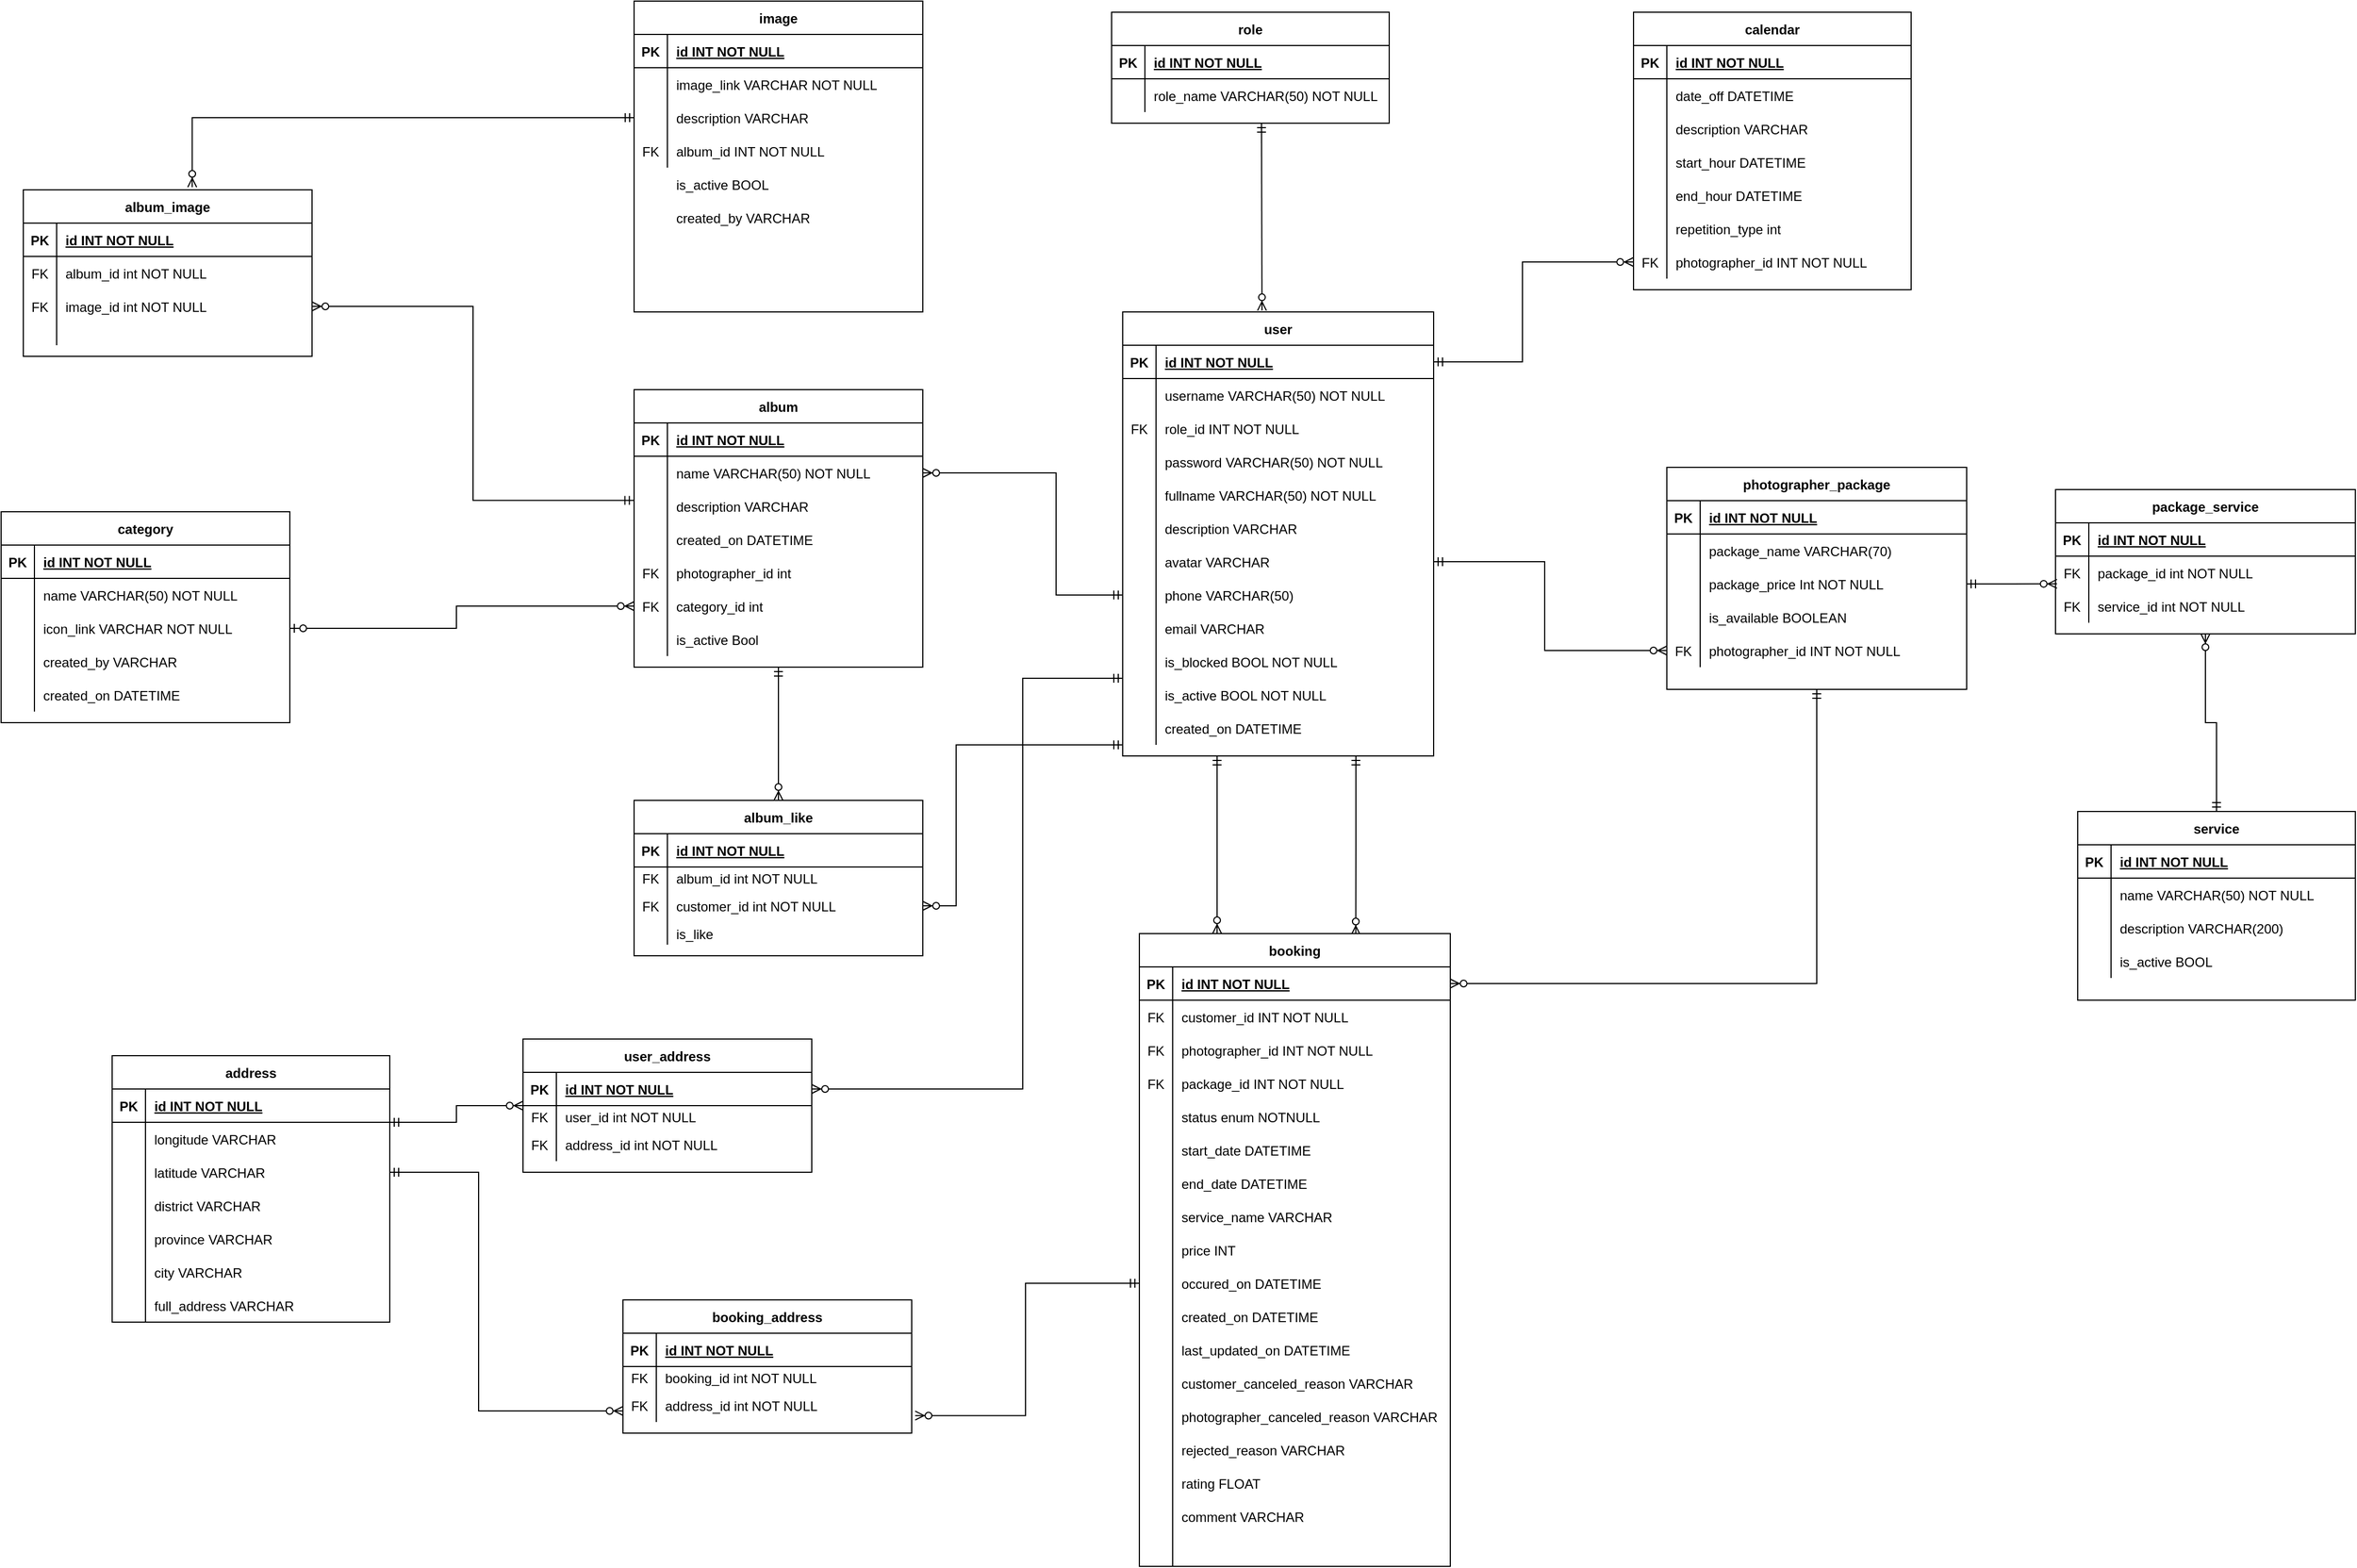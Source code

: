 <mxfile version="13.8.0" type="device"><diagram id="R2lEEEUBdFMjLlhIrx00" name="Page-1"><mxGraphModel dx="1718" dy="1620" grid="1" gridSize="10" guides="1" tooltips="1" connect="1" arrows="1" fold="1" page="1" pageScale="1" pageWidth="850" pageHeight="1100" math="0" shadow="0" extFonts="Permanent Marker^https://fonts.googleapis.com/css?family=Permanent+Marker"><root><mxCell id="0"/><mxCell id="1" parent="0"/><mxCell id="C-vyLk0tnHw3VtMMgP7b-1" value="" style="endArrow=ERzeroToMany;startArrow=ERmandOne;endFill=1;startFill=0;entryX=0.25;entryY=0;entryDx=0;entryDy=0;rounded=0;" parent="1" target="C-vyLk0tnHw3VtMMgP7b-2" edge="1"><mxGeometry width="100" height="100" relative="1" as="geometry"><mxPoint x="585" y="270" as="sourcePoint"/><mxPoint x="583" y="619" as="targetPoint"/></mxGeometry></mxCell><mxCell id="LccBs8fGpHvV1MqV1Hww-151" style="edgeStyle=orthogonalEdgeStyle;rounded=0;orthogonalLoop=1;jettySize=auto;html=1;exitX=0.75;exitY=1;exitDx=0;exitDy=0;entryX=0.696;entryY=0.002;entryDx=0;entryDy=0;startArrow=ERmandOne;startFill=0;endArrow=ERzeroToMany;endFill=1;entryPerimeter=0;" parent="1" source="C-vyLk0tnHw3VtMMgP7b-23" target="C-vyLk0tnHw3VtMMgP7b-2" edge="1"><mxGeometry relative="1" as="geometry"><Array as="points"/></mxGeometry></mxCell><mxCell id="LccBs8fGpHvV1MqV1Hww-234" style="edgeStyle=orthogonalEdgeStyle;rounded=0;orthogonalLoop=1;jettySize=auto;html=1;entryX=0;entryY=0.5;entryDx=0;entryDy=0;startArrow=ERmandOne;startFill=0;endArrow=ERzeroToMany;endFill=1;exitX=1;exitY=0.5;exitDx=0;exitDy=0;" parent="1" source="LccBs8fGpHvV1MqV1Hww-10" target="C-vyLk0tnHw3VtMMgP7b-20" edge="1"><mxGeometry relative="1" as="geometry"><Array as="points"><mxPoint x="880" y="95"/><mxPoint x="880" y="175"/></Array><mxPoint x="820" y="95" as="sourcePoint"/></mxGeometry></mxCell><mxCell id="LccBs8fGpHvV1MqV1Hww-358" style="edgeStyle=orthogonalEdgeStyle;rounded=0;orthogonalLoop=1;jettySize=auto;html=1;exitX=1;exitY=0.5;exitDx=0;exitDy=0;startArrow=ERzeroToMany;startFill=1;endArrow=ERmandOne;endFill=0;entryX=0.5;entryY=1;entryDx=0;entryDy=0;" parent="1" source="C-vyLk0tnHw3VtMMgP7b-3" target="C-vyLk0tnHw3VtMMgP7b-13" edge="1"><mxGeometry relative="1" as="geometry"><Array as="points"><mxPoint x="1125" y="475"/></Array><mxPoint x="1070" y="380" as="targetPoint"/></mxGeometry></mxCell><mxCell id="LccBs8fGpHvV1MqV1Hww-394" style="edgeStyle=orthogonalEdgeStyle;rounded=0;orthogonalLoop=1;jettySize=auto;html=1;entryX=0;entryY=0.5;entryDx=0;entryDy=0;startArrow=ERzeroToOne;startFill=1;endArrow=ERzeroToMany;endFill=1;exitX=1;exitY=0.5;exitDx=0;exitDy=0;" parent="1" source="LccBs8fGpHvV1MqV1Hww-379" target="LccBs8fGpHvV1MqV1Hww-391" edge="1"><mxGeometry relative="1" as="geometry"><Array as="points"><mxPoint x="-100" y="155"/><mxPoint x="-100" y="135"/></Array></mxGeometry></mxCell><mxCell id="LccBs8fGpHvV1MqV1Hww-452" style="edgeStyle=orthogonalEdgeStyle;rounded=0;orthogonalLoop=1;jettySize=auto;html=1;entryX=0.448;entryY=-0.003;entryDx=0;entryDy=0;startArrow=ERmandOne;startFill=0;endArrow=ERzeroToMany;endFill=1;entryPerimeter=0;" parent="1" target="C-vyLk0tnHw3VtMMgP7b-23" edge="1"><mxGeometry relative="1" as="geometry"><Array as="points"><mxPoint x="625" y="-300"/><mxPoint x="625" y="-200"/></Array><mxPoint x="625" y="-300" as="sourcePoint"/></mxGeometry></mxCell><mxCell id="LccBs8fGpHvV1MqV1Hww-477" style="edgeStyle=orthogonalEdgeStyle;rounded=0;orthogonalLoop=1;jettySize=auto;html=1;entryX=0;entryY=0.5;entryDx=0;entryDy=0;startArrow=ERmandOne;startFill=0;endArrow=ERzeroToMany;endFill=1;exitX=1;exitY=0.5;exitDx=0;exitDy=0;" parent="1" source="C-vyLk0tnHw3VtMMgP7b-24" target="LccBs8fGpHvV1MqV1Hww-478" edge="1"><mxGeometry relative="1" as="geometry"><mxPoint x="790" y="555" as="sourcePoint"/><Array as="points"><mxPoint x="860" y="-85"/><mxPoint x="860" y="-175"/></Array></mxGeometry></mxCell><mxCell id="LBNfFZ2S3ds_tjAYhdqM-1" style="edgeStyle=orthogonalEdgeStyle;rounded=0;orthogonalLoop=1;jettySize=auto;html=1;exitX=0;exitY=0.5;exitDx=0;exitDy=0;entryX=1;entryY=0.5;entryDx=0;entryDy=0;endArrow=ERzeroToMany;endFill=1;startArrow=ERmandOne;startFill=0;" parent="1" source="LccBs8fGpHvV1MqV1Hww-16" target="LccBs8fGpHvV1MqV1Hww-254" edge="1"><mxGeometry relative="1" as="geometry"><Array as="points"><mxPoint x="440" y="125"/><mxPoint x="440" y="15"/></Array></mxGeometry></mxCell><mxCell id="LBNfFZ2S3ds_tjAYhdqM-40" style="edgeStyle=orthogonalEdgeStyle;rounded=0;orthogonalLoop=1;jettySize=auto;html=1;exitX=0;exitY=0.5;exitDx=0;exitDy=0;entryX=0.585;entryY=-0.016;entryDx=0;entryDy=0;entryPerimeter=0;startArrow=ERmandOne;startFill=0;endArrow=ERzeroToMany;endFill=1;" parent="1" source="LccBs8fGpHvV1MqV1Hww-323" target="LBNfFZ2S3ds_tjAYhdqM-26" edge="1"><mxGeometry relative="1" as="geometry"/></mxCell><mxCell id="LBNfFZ2S3ds_tjAYhdqM-41" style="edgeStyle=orthogonalEdgeStyle;rounded=0;orthogonalLoop=1;jettySize=auto;html=1;exitX=-0.001;exitY=0.327;exitDx=0;exitDy=0;startArrow=ERmandOne;startFill=0;endArrow=ERzeroToMany;endFill=1;entryX=1;entryY=0.5;entryDx=0;entryDy=0;exitPerimeter=0;" parent="1" source="LccBs8fGpHvV1MqV1Hww-260" target="LBNfFZ2S3ds_tjAYhdqM-33" edge="1"><mxGeometry relative="1" as="geometry"><mxPoint x="-400" y="200" as="targetPoint"/><Array as="points"/></mxGeometry></mxCell><mxCell id="SDgNIGCJqY61ng5aipWM-22" style="edgeStyle=orthogonalEdgeStyle;rounded=0;orthogonalLoop=1;jettySize=auto;html=1;exitX=0.5;exitY=1;exitDx=0;exitDy=0;entryX=0.5;entryY=0;entryDx=0;entryDy=0;startArrow=ERmandOne;startFill=0;endArrow=ERzeroToMany;endFill=1;" parent="1" source="LccBs8fGpHvV1MqV1Hww-250" target="SDgNIGCJqY61ng5aipWM-8" edge="1"><mxGeometry relative="1" as="geometry"/></mxCell><mxCell id="SDgNIGCJqY61ng5aipWM-21" style="edgeStyle=orthogonalEdgeStyle;rounded=0;orthogonalLoop=1;jettySize=auto;html=1;endArrow=ERzeroToMany;endFill=1;startArrow=ERmandOne;startFill=0;" parent="1" target="SDgNIGCJqY61ng5aipWM-15" edge="1"><mxGeometry relative="1" as="geometry"><mxPoint x="500" y="260" as="sourcePoint"/><Array as="points"><mxPoint x="350" y="260"/><mxPoint x="350" y="405"/></Array><mxPoint x="320" y="385" as="targetPoint"/></mxGeometry></mxCell><mxCell id="SDgNIGCJqY61ng5aipWM-131" style="edgeStyle=orthogonalEdgeStyle;rounded=0;orthogonalLoop=1;jettySize=auto;html=1;exitX=1;exitY=0.25;exitDx=0;exitDy=0;entryX=0;entryY=0.5;entryDx=0;entryDy=0;startArrow=ERmandOne;startFill=0;endArrow=ERzeroToMany;endFill=1;" parent="1" source="LccBs8fGpHvV1MqV1Hww-168" target="SDgNIGCJqY61ng5aipWM-112" edge="1"><mxGeometry relative="1" as="geometry"><Array as="points"><mxPoint x="-100" y="600"/><mxPoint x="-100" y="585"/></Array></mxGeometry></mxCell><mxCell id="SDgNIGCJqY61ng5aipWM-112" value="user_address" style="shape=table;startSize=30;container=1;collapsible=1;childLayout=tableLayout;fixedRows=1;rowLines=0;fontStyle=1;align=center;resizeLast=1;" parent="1" vertex="1"><mxGeometry x="-40" y="525" width="260.0" height="120" as="geometry"/></mxCell><mxCell id="SDgNIGCJqY61ng5aipWM-113" value="" style="shape=partialRectangle;collapsible=0;dropTarget=0;pointerEvents=0;fillColor=none;points=[[0,0.5],[1,0.5]];portConstraint=eastwest;top=0;left=0;right=0;bottom=1;" parent="SDgNIGCJqY61ng5aipWM-112" vertex="1"><mxGeometry y="30" width="260.0" height="30" as="geometry"/></mxCell><mxCell id="SDgNIGCJqY61ng5aipWM-114" value="PK" style="shape=partialRectangle;overflow=hidden;connectable=0;fillColor=none;top=0;left=0;bottom=0;right=0;fontStyle=1;" parent="SDgNIGCJqY61ng5aipWM-113" vertex="1"><mxGeometry width="30" height="30" as="geometry"/></mxCell><mxCell id="SDgNIGCJqY61ng5aipWM-115" value="id INT NOT NULL" style="shape=partialRectangle;overflow=hidden;connectable=0;fillColor=none;top=0;left=0;bottom=0;right=0;align=left;spacingLeft=6;fontStyle=5;" parent="SDgNIGCJqY61ng5aipWM-113" vertex="1"><mxGeometry x="30" width="230.0" height="30" as="geometry"/></mxCell><mxCell id="SDgNIGCJqY61ng5aipWM-116" value="" style="shape=partialRectangle;collapsible=0;dropTarget=0;pointerEvents=0;fillColor=none;points=[[0,0.5],[1,0.5]];portConstraint=eastwest;top=0;left=0;right=0;bottom=0;" parent="SDgNIGCJqY61ng5aipWM-112" vertex="1"><mxGeometry y="60" width="260.0" height="20" as="geometry"/></mxCell><mxCell id="SDgNIGCJqY61ng5aipWM-117" value="FK" style="shape=partialRectangle;overflow=hidden;connectable=0;fillColor=none;top=0;left=0;bottom=0;right=0;" parent="SDgNIGCJqY61ng5aipWM-116" vertex="1"><mxGeometry width="30" height="20" as="geometry"/></mxCell><mxCell id="SDgNIGCJqY61ng5aipWM-118" value="user_id int NOT NULL" style="shape=partialRectangle;overflow=hidden;connectable=0;fillColor=none;top=0;left=0;bottom=0;right=0;align=left;spacingLeft=6;" parent="SDgNIGCJqY61ng5aipWM-116" vertex="1"><mxGeometry x="30" width="230.0" height="20" as="geometry"/></mxCell><mxCell id="SDgNIGCJqY61ng5aipWM-119" value="" style="shape=partialRectangle;collapsible=0;dropTarget=0;pointerEvents=0;fillColor=none;points=[[0,0.5],[1,0.5]];portConstraint=eastwest;top=0;left=0;right=0;bottom=0;" parent="SDgNIGCJqY61ng5aipWM-112" vertex="1"><mxGeometry y="80" width="260.0" height="30" as="geometry"/></mxCell><mxCell id="SDgNIGCJqY61ng5aipWM-120" value="FK" style="shape=partialRectangle;overflow=hidden;connectable=0;fillColor=none;top=0;left=0;bottom=0;right=0;" parent="SDgNIGCJqY61ng5aipWM-119" vertex="1"><mxGeometry width="30" height="30" as="geometry"/></mxCell><mxCell id="SDgNIGCJqY61ng5aipWM-121" value="address_id int NOT NULL" style="shape=partialRectangle;overflow=hidden;connectable=0;fillColor=none;top=0;left=0;bottom=0;right=0;align=left;spacingLeft=6;" parent="SDgNIGCJqY61ng5aipWM-119" vertex="1"><mxGeometry x="30" width="230.0" height="30" as="geometry"/></mxCell><mxCell id="SDgNIGCJqY61ng5aipWM-129" style="edgeStyle=orthogonalEdgeStyle;rounded=0;orthogonalLoop=1;jettySize=auto;html=1;exitX=1;exitY=0.5;exitDx=0;exitDy=0;startArrow=ERmandOne;startFill=0;endArrow=ERzeroToMany;endFill=1;" parent="1" source="LccBs8fGpHvV1MqV1Hww-178" target="SDgNIGCJqY61ng5aipWM-106" edge="1"><mxGeometry relative="1" as="geometry"><Array as="points"><mxPoint x="-80" y="645"/><mxPoint x="-80" y="860"/></Array></mxGeometry></mxCell><mxCell id="SDgNIGCJqY61ng5aipWM-130" style="edgeStyle=orthogonalEdgeStyle;rounded=0;orthogonalLoop=1;jettySize=auto;html=1;entryX=1;entryY=0.5;entryDx=0;entryDy=0;startArrow=ERmandOne;startFill=0;endArrow=ERzeroToMany;endFill=1;" parent="1" target="SDgNIGCJqY61ng5aipWM-113" edge="1"><mxGeometry relative="1" as="geometry"><mxPoint x="500" y="200" as="sourcePoint"/><Array as="points"><mxPoint x="410" y="200"/><mxPoint x="410" y="570"/></Array></mxGeometry></mxCell><mxCell id="SDgNIGCJqY61ng5aipWM-134" style="edgeStyle=orthogonalEdgeStyle;rounded=0;orthogonalLoop=1;jettySize=auto;html=1;exitX=0;exitY=0.5;exitDx=0;exitDy=0;entryX=1.012;entryY=0.808;entryDx=0;entryDy=0;entryPerimeter=0;startArrow=ERmandOne;startFill=0;endArrow=ERzeroToMany;endFill=1;" parent="1" source="LccBs8fGpHvV1MqV1Hww-165" target="SDgNIGCJqY61ng5aipWM-106" edge="1"><mxGeometry relative="1" as="geometry"/></mxCell><mxCell id="LccBs8fGpHvV1MqV1Hww-316" value="image" style="shape=table;startSize=30;container=1;collapsible=1;childLayout=tableLayout;fixedRows=1;rowLines=0;fontStyle=1;align=center;resizeLast=1;" parent="1" vertex="1"><mxGeometry x="60" y="-410" width="260" height="280" as="geometry"/></mxCell><mxCell id="LccBs8fGpHvV1MqV1Hww-317" value="" style="shape=partialRectangle;collapsible=0;dropTarget=0;pointerEvents=0;fillColor=none;points=[[0,0.5],[1,0.5]];portConstraint=eastwest;top=0;left=0;right=0;bottom=1;" parent="LccBs8fGpHvV1MqV1Hww-316" vertex="1"><mxGeometry y="30" width="260" height="30" as="geometry"/></mxCell><mxCell id="LccBs8fGpHvV1MqV1Hww-318" value="PK" style="shape=partialRectangle;overflow=hidden;connectable=0;fillColor=none;top=0;left=0;bottom=0;right=0;fontStyle=1;" parent="LccBs8fGpHvV1MqV1Hww-317" vertex="1"><mxGeometry width="30" height="30" as="geometry"/></mxCell><mxCell id="LccBs8fGpHvV1MqV1Hww-319" value="id INT NOT NULL " style="shape=partialRectangle;overflow=hidden;connectable=0;fillColor=none;top=0;left=0;bottom=0;right=0;align=left;spacingLeft=6;fontStyle=5;" parent="LccBs8fGpHvV1MqV1Hww-317" vertex="1"><mxGeometry x="30" width="230" height="30" as="geometry"/></mxCell><mxCell id="LccBs8fGpHvV1MqV1Hww-320" value="" style="shape=partialRectangle;collapsible=0;dropTarget=0;pointerEvents=0;fillColor=none;points=[[0,0.5],[1,0.5]];portConstraint=eastwest;top=0;left=0;right=0;bottom=0;" parent="LccBs8fGpHvV1MqV1Hww-316" vertex="1"><mxGeometry y="60" width="260" height="30" as="geometry"/></mxCell><mxCell id="LccBs8fGpHvV1MqV1Hww-321" value="" style="shape=partialRectangle;overflow=hidden;connectable=0;fillColor=none;top=0;left=0;bottom=0;right=0;" parent="LccBs8fGpHvV1MqV1Hww-320" vertex="1"><mxGeometry width="30" height="30" as="geometry"/></mxCell><mxCell id="LccBs8fGpHvV1MqV1Hww-322" value="image_link VARCHAR NOT NULL" style="shape=partialRectangle;overflow=hidden;connectable=0;fillColor=none;top=0;left=0;bottom=0;right=0;align=left;spacingLeft=6;" parent="LccBs8fGpHvV1MqV1Hww-320" vertex="1"><mxGeometry x="30" width="230" height="30" as="geometry"/></mxCell><mxCell id="LccBs8fGpHvV1MqV1Hww-323" value="" style="shape=partialRectangle;collapsible=0;dropTarget=0;pointerEvents=0;fillColor=none;points=[[0,0.5],[1,0.5]];portConstraint=eastwest;top=0;left=0;right=0;bottom=0;" parent="LccBs8fGpHvV1MqV1Hww-316" vertex="1"><mxGeometry y="90" width="260" height="30" as="geometry"/></mxCell><mxCell id="LccBs8fGpHvV1MqV1Hww-324" value="" style="shape=partialRectangle;overflow=hidden;connectable=0;fillColor=none;top=0;left=0;bottom=0;right=0;" parent="LccBs8fGpHvV1MqV1Hww-323" vertex="1"><mxGeometry width="30" height="30" as="geometry"/></mxCell><mxCell id="LccBs8fGpHvV1MqV1Hww-325" value="description VARCHAR " style="shape=partialRectangle;overflow=hidden;connectable=0;fillColor=none;top=0;left=0;bottom=0;right=0;align=left;spacingLeft=6;" parent="LccBs8fGpHvV1MqV1Hww-323" vertex="1"><mxGeometry x="30" width="230" height="30" as="geometry"/></mxCell><mxCell id="LccBs8fGpHvV1MqV1Hww-335" value="" style="shape=partialRectangle;collapsible=0;dropTarget=0;pointerEvents=0;fillColor=none;points=[[0,0.5],[1,0.5]];portConstraint=eastwest;top=0;left=0;right=0;bottom=0;" parent="LccBs8fGpHvV1MqV1Hww-316" vertex="1"><mxGeometry y="120" width="260" height="30" as="geometry"/></mxCell><mxCell id="LccBs8fGpHvV1MqV1Hww-336" value="FK" style="shape=partialRectangle;overflow=hidden;connectable=0;fillColor=none;top=0;left=0;bottom=0;right=0;" parent="LccBs8fGpHvV1MqV1Hww-335" vertex="1"><mxGeometry width="30" height="30" as="geometry"/></mxCell><mxCell id="LccBs8fGpHvV1MqV1Hww-337" value="album_id INT NOT NULL" style="shape=partialRectangle;overflow=hidden;connectable=0;fillColor=none;top=0;left=0;bottom=0;right=0;align=left;spacingLeft=6;" parent="LccBs8fGpHvV1MqV1Hww-335" vertex="1"><mxGeometry x="30" width="230" height="30" as="geometry"/></mxCell><mxCell id="x-YP-QSl9ppHVJurUIwn-1" value="is_active BOOL" style="shape=partialRectangle;overflow=hidden;connectable=0;fillColor=none;top=0;left=0;bottom=0;right=0;align=left;spacingLeft=6;" parent="1" vertex="1"><mxGeometry x="90" y="-260" width="230" height="30" as="geometry"/></mxCell><mxCell id="LccBs8fGpHvV1MqV1Hww-250" value="album" style="shape=table;startSize=30;container=1;collapsible=1;childLayout=tableLayout;fixedRows=1;rowLines=0;fontStyle=1;align=center;resizeLast=1;" parent="1" vertex="1"><mxGeometry x="60" y="-60" width="260" height="250" as="geometry"/></mxCell><mxCell id="LccBs8fGpHvV1MqV1Hww-251" value="" style="shape=partialRectangle;collapsible=0;dropTarget=0;pointerEvents=0;fillColor=none;points=[[0,0.5],[1,0.5]];portConstraint=eastwest;top=0;left=0;right=0;bottom=1;" parent="LccBs8fGpHvV1MqV1Hww-250" vertex="1"><mxGeometry y="30" width="260" height="30" as="geometry"/></mxCell><mxCell id="LccBs8fGpHvV1MqV1Hww-252" value="PK" style="shape=partialRectangle;overflow=hidden;connectable=0;fillColor=none;top=0;left=0;bottom=0;right=0;fontStyle=1;" parent="LccBs8fGpHvV1MqV1Hww-251" vertex="1"><mxGeometry width="30" height="30" as="geometry"/></mxCell><mxCell id="LccBs8fGpHvV1MqV1Hww-253" value="id INT NOT NULL " style="shape=partialRectangle;overflow=hidden;connectable=0;fillColor=none;top=0;left=0;bottom=0;right=0;align=left;spacingLeft=6;fontStyle=5;" parent="LccBs8fGpHvV1MqV1Hww-251" vertex="1"><mxGeometry x="30" width="230" height="30" as="geometry"/></mxCell><mxCell id="LccBs8fGpHvV1MqV1Hww-254" value="" style="shape=partialRectangle;collapsible=0;dropTarget=0;pointerEvents=0;fillColor=none;points=[[0,0.5],[1,0.5]];portConstraint=eastwest;top=0;left=0;right=0;bottom=0;" parent="LccBs8fGpHvV1MqV1Hww-250" vertex="1"><mxGeometry y="60" width="260" height="30" as="geometry"/></mxCell><mxCell id="LccBs8fGpHvV1MqV1Hww-255" value="" style="shape=partialRectangle;overflow=hidden;connectable=0;fillColor=none;top=0;left=0;bottom=0;right=0;" parent="LccBs8fGpHvV1MqV1Hww-254" vertex="1"><mxGeometry width="30" height="30" as="geometry"/></mxCell><mxCell id="LccBs8fGpHvV1MqV1Hww-256" value="name VARCHAR(50) NOT NULL" style="shape=partialRectangle;overflow=hidden;connectable=0;fillColor=none;top=0;left=0;bottom=0;right=0;align=left;spacingLeft=6;" parent="LccBs8fGpHvV1MqV1Hww-254" vertex="1"><mxGeometry x="30" width="230" height="30" as="geometry"/></mxCell><mxCell id="LccBs8fGpHvV1MqV1Hww-260" value="" style="shape=partialRectangle;collapsible=0;dropTarget=0;pointerEvents=0;fillColor=none;points=[[0,0.5],[1,0.5]];portConstraint=eastwest;top=0;left=0;right=0;bottom=0;" parent="LccBs8fGpHvV1MqV1Hww-250" vertex="1"><mxGeometry y="90" width="260" height="30" as="geometry"/></mxCell><mxCell id="LccBs8fGpHvV1MqV1Hww-261" value="" style="shape=partialRectangle;overflow=hidden;connectable=0;fillColor=none;top=0;left=0;bottom=0;right=0;" parent="LccBs8fGpHvV1MqV1Hww-260" vertex="1"><mxGeometry width="30" height="30" as="geometry"/></mxCell><mxCell id="LccBs8fGpHvV1MqV1Hww-262" value="description VARCHAR " style="shape=partialRectangle;overflow=hidden;connectable=0;fillColor=none;top=0;left=0;bottom=0;right=0;align=left;spacingLeft=6;" parent="LccBs8fGpHvV1MqV1Hww-260" vertex="1"><mxGeometry x="30" width="230" height="30" as="geometry"/></mxCell><mxCell id="LccBs8fGpHvV1MqV1Hww-263" value="" style="shape=partialRectangle;collapsible=0;dropTarget=0;pointerEvents=0;fillColor=none;points=[[0,0.5],[1,0.5]];portConstraint=eastwest;top=0;left=0;right=0;bottom=0;" parent="LccBs8fGpHvV1MqV1Hww-250" vertex="1"><mxGeometry y="120" width="260" height="30" as="geometry"/></mxCell><mxCell id="LccBs8fGpHvV1MqV1Hww-264" value="" style="shape=partialRectangle;overflow=hidden;connectable=0;fillColor=none;top=0;left=0;bottom=0;right=0;" parent="LccBs8fGpHvV1MqV1Hww-263" vertex="1"><mxGeometry width="30" height="30" as="geometry"/></mxCell><mxCell id="LccBs8fGpHvV1MqV1Hww-265" value="created_on DATETIME " style="shape=partialRectangle;overflow=hidden;connectable=0;fillColor=none;top=0;left=0;bottom=0;right=0;align=left;spacingLeft=6;" parent="LccBs8fGpHvV1MqV1Hww-263" vertex="1"><mxGeometry x="30" width="230" height="30" as="geometry"/></mxCell><mxCell id="LccBs8fGpHvV1MqV1Hww-266" value="" style="shape=partialRectangle;collapsible=0;dropTarget=0;pointerEvents=0;fillColor=none;points=[[0,0.5],[1,0.5]];portConstraint=eastwest;top=0;left=0;right=0;bottom=0;" parent="LccBs8fGpHvV1MqV1Hww-250" vertex="1"><mxGeometry y="150" width="260" height="30" as="geometry"/></mxCell><mxCell id="LccBs8fGpHvV1MqV1Hww-267" value="FK" style="shape=partialRectangle;overflow=hidden;connectable=0;fillColor=none;top=0;left=0;bottom=0;right=0;" parent="LccBs8fGpHvV1MqV1Hww-266" vertex="1"><mxGeometry width="30" height="30" as="geometry"/></mxCell><mxCell id="LccBs8fGpHvV1MqV1Hww-268" value="photographer_id int " style="shape=partialRectangle;overflow=hidden;connectable=0;fillColor=none;top=0;left=0;bottom=0;right=0;align=left;spacingLeft=6;" parent="LccBs8fGpHvV1MqV1Hww-266" vertex="1"><mxGeometry x="30" width="230" height="30" as="geometry"/></mxCell><mxCell id="LccBs8fGpHvV1MqV1Hww-391" value="" style="shape=partialRectangle;collapsible=0;dropTarget=0;pointerEvents=0;fillColor=none;points=[[0,0.5],[1,0.5]];portConstraint=eastwest;top=0;left=0;right=0;bottom=0;" parent="LccBs8fGpHvV1MqV1Hww-250" vertex="1"><mxGeometry y="180" width="260" height="30" as="geometry"/></mxCell><mxCell id="LccBs8fGpHvV1MqV1Hww-392" value="FK" style="shape=partialRectangle;overflow=hidden;connectable=0;fillColor=none;top=0;left=0;bottom=0;right=0;" parent="LccBs8fGpHvV1MqV1Hww-391" vertex="1"><mxGeometry width="30" height="30" as="geometry"/></mxCell><mxCell id="LccBs8fGpHvV1MqV1Hww-393" value="category_id int " style="shape=partialRectangle;overflow=hidden;connectable=0;fillColor=none;top=0;left=0;bottom=0;right=0;align=left;spacingLeft=6;" parent="LccBs8fGpHvV1MqV1Hww-391" vertex="1"><mxGeometry x="30" width="230" height="30" as="geometry"/></mxCell><mxCell id="LccBs8fGpHvV1MqV1Hww-269" value="" style="shape=partialRectangle;collapsible=0;dropTarget=0;pointerEvents=0;fillColor=none;points=[[0,0.5],[1,0.5]];portConstraint=eastwest;top=0;left=0;right=0;bottom=0;" parent="LccBs8fGpHvV1MqV1Hww-250" vertex="1"><mxGeometry y="210" width="260" height="30" as="geometry"/></mxCell><mxCell id="LccBs8fGpHvV1MqV1Hww-270" value="" style="shape=partialRectangle;overflow=hidden;connectable=0;fillColor=none;top=0;left=0;bottom=0;right=0;" parent="LccBs8fGpHvV1MqV1Hww-269" vertex="1"><mxGeometry width="30" height="30" as="geometry"/></mxCell><mxCell id="LccBs8fGpHvV1MqV1Hww-271" value="is_active Bool" style="shape=partialRectangle;overflow=hidden;connectable=0;fillColor=none;top=0;left=0;bottom=0;right=0;align=left;spacingLeft=6;" parent="LccBs8fGpHvV1MqV1Hww-269" vertex="1"><mxGeometry x="30" width="230" height="30" as="geometry"/></mxCell><mxCell id="x-YP-QSl9ppHVJurUIwn-3" value="created_by VARCHAR" style="shape=partialRectangle;overflow=hidden;connectable=0;fillColor=none;top=0;left=0;bottom=0;right=0;align=left;spacingLeft=6;" parent="1" vertex="1"><mxGeometry x="90" y="-230" width="230" height="30" as="geometry"/></mxCell><mxCell id="SDgNIGCJqY61ng5aipWM-8" value="album_like" style="shape=table;startSize=30;container=1;collapsible=1;childLayout=tableLayout;fixedRows=1;rowLines=0;fontStyle=1;align=center;resizeLast=1;" parent="1" vertex="1"><mxGeometry x="60" y="310" width="260.0" height="140" as="geometry"/></mxCell><mxCell id="SDgNIGCJqY61ng5aipWM-9" value="" style="shape=partialRectangle;collapsible=0;dropTarget=0;pointerEvents=0;fillColor=none;points=[[0,0.5],[1,0.5]];portConstraint=eastwest;top=0;left=0;right=0;bottom=1;" parent="SDgNIGCJqY61ng5aipWM-8" vertex="1"><mxGeometry y="30" width="260.0" height="30" as="geometry"/></mxCell><mxCell id="SDgNIGCJqY61ng5aipWM-10" value="PK" style="shape=partialRectangle;overflow=hidden;connectable=0;fillColor=none;top=0;left=0;bottom=0;right=0;fontStyle=1;" parent="SDgNIGCJqY61ng5aipWM-9" vertex="1"><mxGeometry width="30" height="30" as="geometry"/></mxCell><mxCell id="SDgNIGCJqY61ng5aipWM-11" value="id INT NOT NULL" style="shape=partialRectangle;overflow=hidden;connectable=0;fillColor=none;top=0;left=0;bottom=0;right=0;align=left;spacingLeft=6;fontStyle=5;" parent="SDgNIGCJqY61ng5aipWM-9" vertex="1"><mxGeometry x="30" width="230.0" height="30" as="geometry"/></mxCell><mxCell id="SDgNIGCJqY61ng5aipWM-12" value="" style="shape=partialRectangle;collapsible=0;dropTarget=0;pointerEvents=0;fillColor=none;points=[[0,0.5],[1,0.5]];portConstraint=eastwest;top=0;left=0;right=0;bottom=0;" parent="SDgNIGCJqY61ng5aipWM-8" vertex="1"><mxGeometry y="60" width="260.0" height="20" as="geometry"/></mxCell><mxCell id="SDgNIGCJqY61ng5aipWM-13" value="FK" style="shape=partialRectangle;overflow=hidden;connectable=0;fillColor=none;top=0;left=0;bottom=0;right=0;" parent="SDgNIGCJqY61ng5aipWM-12" vertex="1"><mxGeometry width="30" height="20" as="geometry"/></mxCell><mxCell id="SDgNIGCJqY61ng5aipWM-14" value="album_id int NOT NULL" style="shape=partialRectangle;overflow=hidden;connectable=0;fillColor=none;top=0;left=0;bottom=0;right=0;align=left;spacingLeft=6;" parent="SDgNIGCJqY61ng5aipWM-12" vertex="1"><mxGeometry x="30" width="230.0" height="20" as="geometry"/></mxCell><mxCell id="SDgNIGCJqY61ng5aipWM-15" value="" style="shape=partialRectangle;collapsible=0;dropTarget=0;pointerEvents=0;fillColor=none;points=[[0,0.5],[1,0.5]];portConstraint=eastwest;top=0;left=0;right=0;bottom=0;" parent="SDgNIGCJqY61ng5aipWM-8" vertex="1"><mxGeometry y="80" width="260.0" height="30" as="geometry"/></mxCell><mxCell id="SDgNIGCJqY61ng5aipWM-16" value="FK" style="shape=partialRectangle;overflow=hidden;connectable=0;fillColor=none;top=0;left=0;bottom=0;right=0;" parent="SDgNIGCJqY61ng5aipWM-15" vertex="1"><mxGeometry width="30" height="30" as="geometry"/></mxCell><mxCell id="SDgNIGCJqY61ng5aipWM-17" value="customer_id int NOT NULL" style="shape=partialRectangle;overflow=hidden;connectable=0;fillColor=none;top=0;left=0;bottom=0;right=0;align=left;spacingLeft=6;" parent="SDgNIGCJqY61ng5aipWM-15" vertex="1"><mxGeometry x="30" width="230.0" height="30" as="geometry"/></mxCell><mxCell id="SDgNIGCJqY61ng5aipWM-18" value="" style="shape=partialRectangle;collapsible=0;dropTarget=0;pointerEvents=0;fillColor=none;points=[[0,0.5],[1,0.5]];portConstraint=eastwest;top=0;left=0;right=0;bottom=0;" parent="SDgNIGCJqY61ng5aipWM-8" vertex="1"><mxGeometry y="110" width="260.0" height="20" as="geometry"/></mxCell><mxCell id="SDgNIGCJqY61ng5aipWM-19" value="" style="shape=partialRectangle;overflow=hidden;connectable=0;fillColor=none;top=0;left=0;bottom=0;right=0;" parent="SDgNIGCJqY61ng5aipWM-18" vertex="1"><mxGeometry width="30" height="20" as="geometry"/></mxCell><mxCell id="SDgNIGCJqY61ng5aipWM-20" value="is_like" style="shape=partialRectangle;overflow=hidden;connectable=0;fillColor=none;top=0;left=0;bottom=0;right=0;align=left;spacingLeft=6;" parent="SDgNIGCJqY61ng5aipWM-18" vertex="1"><mxGeometry x="30" width="230.0" height="20" as="geometry"/></mxCell><mxCell id="efdLfBO74hr-GGiW0qwI-1" style="edgeStyle=orthogonalEdgeStyle;rounded=0;orthogonalLoop=1;jettySize=auto;html=1;entryX=0.005;entryY=0.831;entryDx=0;entryDy=0;entryPerimeter=0;startArrow=ERmandOne;startFill=0;endArrow=ERzeroToMany;endFill=1;exitX=1;exitY=0.5;exitDx=0;exitDy=0;" parent="1" source="SDgNIGCJqY61ng5aipWM-1" target="x-YP-QSl9ppHVJurUIwn-13" edge="1"><mxGeometry relative="1" as="geometry"><mxPoint x="1290" y="135" as="sourcePoint"/><Array as="points"/></mxGeometry></mxCell><mxCell id="efdLfBO74hr-GGiW0qwI-3" style="edgeStyle=orthogonalEdgeStyle;rounded=0;orthogonalLoop=1;jettySize=auto;html=1;startArrow=ERmandOne;startFill=0;endArrow=ERzeroToMany;endFill=1;exitX=0.5;exitY=0;exitDx=0;exitDy=0;entryX=0.5;entryY=1;entryDx=0;entryDy=0;" parent="1" source="LccBs8fGpHvV1MqV1Hww-205" target="x-YP-QSl9ppHVJurUIwn-9" edge="1"><mxGeometry relative="1" as="geometry"><mxPoint x="1270" y="360" as="sourcePoint"/><mxPoint x="1485" y="180" as="targetPoint"/><Array as="points"><mxPoint x="1485" y="240"/><mxPoint x="1475" y="240"/></Array></mxGeometry></mxCell><mxCell id="LccBs8fGpHvV1MqV1Hww-467" value="calendar" style="shape=table;startSize=30;container=1;collapsible=1;childLayout=tableLayout;fixedRows=1;rowLines=0;fontStyle=1;align=center;resizeLast=1;" parent="1" vertex="1"><mxGeometry x="960" y="-400" width="250" height="250" as="geometry"/></mxCell><mxCell id="LccBs8fGpHvV1MqV1Hww-468" value="" style="shape=partialRectangle;collapsible=0;dropTarget=0;pointerEvents=0;fillColor=none;points=[[0,0.5],[1,0.5]];portConstraint=eastwest;top=0;left=0;right=0;bottom=1;" parent="LccBs8fGpHvV1MqV1Hww-467" vertex="1"><mxGeometry y="30" width="250" height="30" as="geometry"/></mxCell><mxCell id="LccBs8fGpHvV1MqV1Hww-469" value="PK" style="shape=partialRectangle;overflow=hidden;connectable=0;fillColor=none;top=0;left=0;bottom=0;right=0;fontStyle=1;" parent="LccBs8fGpHvV1MqV1Hww-468" vertex="1"><mxGeometry width="30" height="30" as="geometry"/></mxCell><mxCell id="LccBs8fGpHvV1MqV1Hww-470" value="id INT NOT NULL " style="shape=partialRectangle;overflow=hidden;connectable=0;fillColor=none;top=0;left=0;bottom=0;right=0;align=left;spacingLeft=6;fontStyle=5;" parent="LccBs8fGpHvV1MqV1Hww-468" vertex="1"><mxGeometry x="30" width="220" height="30" as="geometry"/></mxCell><mxCell id="LccBs8fGpHvV1MqV1Hww-471" value="" style="shape=partialRectangle;collapsible=0;dropTarget=0;pointerEvents=0;fillColor=none;points=[[0,0.5],[1,0.5]];portConstraint=eastwest;top=0;left=0;right=0;bottom=0;" parent="LccBs8fGpHvV1MqV1Hww-467" vertex="1"><mxGeometry y="60" width="250" height="30" as="geometry"/></mxCell><mxCell id="LccBs8fGpHvV1MqV1Hww-472" value="" style="shape=partialRectangle;overflow=hidden;connectable=0;fillColor=none;top=0;left=0;bottom=0;right=0;" parent="LccBs8fGpHvV1MqV1Hww-471" vertex="1"><mxGeometry width="30" height="30" as="geometry"/></mxCell><mxCell id="LccBs8fGpHvV1MqV1Hww-473" value="date_off DATETIME " style="shape=partialRectangle;overflow=hidden;connectable=0;fillColor=none;top=0;left=0;bottom=0;right=0;align=left;spacingLeft=6;" parent="LccBs8fGpHvV1MqV1Hww-471" vertex="1"><mxGeometry x="30" width="220" height="30" as="geometry"/></mxCell><mxCell id="LccBs8fGpHvV1MqV1Hww-474" value="" style="shape=partialRectangle;collapsible=0;dropTarget=0;pointerEvents=0;fillColor=none;points=[[0,0.5],[1,0.5]];portConstraint=eastwest;top=0;left=0;right=0;bottom=0;" parent="LccBs8fGpHvV1MqV1Hww-467" vertex="1"><mxGeometry y="90" width="250" height="30" as="geometry"/></mxCell><mxCell id="LccBs8fGpHvV1MqV1Hww-475" value="" style="shape=partialRectangle;overflow=hidden;connectable=0;fillColor=none;top=0;left=0;bottom=0;right=0;" parent="LccBs8fGpHvV1MqV1Hww-474" vertex="1"><mxGeometry width="30" height="30" as="geometry"/></mxCell><mxCell id="LccBs8fGpHvV1MqV1Hww-476" value="description VARCHAR" style="shape=partialRectangle;overflow=hidden;connectable=0;fillColor=none;top=0;left=0;bottom=0;right=0;align=left;spacingLeft=6;" parent="LccBs8fGpHvV1MqV1Hww-474" vertex="1"><mxGeometry x="30" width="220" height="30" as="geometry"/></mxCell><mxCell id="SDgNIGCJqY61ng5aipWM-24" value="" style="shape=partialRectangle;collapsible=0;dropTarget=0;pointerEvents=0;fillColor=none;points=[[0,0.5],[1,0.5]];portConstraint=eastwest;top=0;left=0;right=0;bottom=0;" parent="LccBs8fGpHvV1MqV1Hww-467" vertex="1"><mxGeometry y="120" width="250" height="30" as="geometry"/></mxCell><mxCell id="SDgNIGCJqY61ng5aipWM-25" value="" style="shape=partialRectangle;overflow=hidden;connectable=0;fillColor=none;top=0;left=0;bottom=0;right=0;" parent="SDgNIGCJqY61ng5aipWM-24" vertex="1"><mxGeometry width="30" height="30" as="geometry"/></mxCell><mxCell id="SDgNIGCJqY61ng5aipWM-26" value="start_hour DATETIME " style="shape=partialRectangle;overflow=hidden;connectable=0;fillColor=none;top=0;left=0;bottom=0;right=0;align=left;spacingLeft=6;" parent="SDgNIGCJqY61ng5aipWM-24" vertex="1"><mxGeometry x="30" width="220" height="30" as="geometry"/></mxCell><mxCell id="SDgNIGCJqY61ng5aipWM-27" value="" style="shape=partialRectangle;collapsible=0;dropTarget=0;pointerEvents=0;fillColor=none;points=[[0,0.5],[1,0.5]];portConstraint=eastwest;top=0;left=0;right=0;bottom=0;" parent="LccBs8fGpHvV1MqV1Hww-467" vertex="1"><mxGeometry y="150" width="250" height="30" as="geometry"/></mxCell><mxCell id="SDgNIGCJqY61ng5aipWM-28" value="" style="shape=partialRectangle;overflow=hidden;connectable=0;fillColor=none;top=0;left=0;bottom=0;right=0;" parent="SDgNIGCJqY61ng5aipWM-27" vertex="1"><mxGeometry width="30" height="30" as="geometry"/></mxCell><mxCell id="SDgNIGCJqY61ng5aipWM-29" value="end_hour DATETIME " style="shape=partialRectangle;overflow=hidden;connectable=0;fillColor=none;top=0;left=0;bottom=0;right=0;align=left;spacingLeft=6;" parent="SDgNIGCJqY61ng5aipWM-27" vertex="1"><mxGeometry x="30" width="220" height="30" as="geometry"/></mxCell><mxCell id="SDgNIGCJqY61ng5aipWM-30" value="" style="shape=partialRectangle;collapsible=0;dropTarget=0;pointerEvents=0;fillColor=none;points=[[0,0.5],[1,0.5]];portConstraint=eastwest;top=0;left=0;right=0;bottom=0;" parent="LccBs8fGpHvV1MqV1Hww-467" vertex="1"><mxGeometry y="180" width="250" height="30" as="geometry"/></mxCell><mxCell id="SDgNIGCJqY61ng5aipWM-31" value="" style="shape=partialRectangle;overflow=hidden;connectable=0;fillColor=none;top=0;left=0;bottom=0;right=0;" parent="SDgNIGCJqY61ng5aipWM-30" vertex="1"><mxGeometry width="30" height="30" as="geometry"/></mxCell><mxCell id="SDgNIGCJqY61ng5aipWM-32" value="repetition_type int" style="shape=partialRectangle;overflow=hidden;connectable=0;fillColor=none;top=0;left=0;bottom=0;right=0;align=left;spacingLeft=6;" parent="SDgNIGCJqY61ng5aipWM-30" vertex="1"><mxGeometry x="30" width="220" height="30" as="geometry"/></mxCell><mxCell id="LccBs8fGpHvV1MqV1Hww-478" value="" style="shape=partialRectangle;collapsible=0;dropTarget=0;pointerEvents=0;fillColor=none;points=[[0,0.5],[1,0.5]];portConstraint=eastwest;top=0;left=0;right=0;bottom=0;" parent="LccBs8fGpHvV1MqV1Hww-467" vertex="1"><mxGeometry y="210" width="250" height="30" as="geometry"/></mxCell><mxCell id="LccBs8fGpHvV1MqV1Hww-479" value="FK" style="shape=partialRectangle;overflow=hidden;connectable=0;fillColor=none;top=0;left=0;bottom=0;right=0;" parent="LccBs8fGpHvV1MqV1Hww-478" vertex="1"><mxGeometry width="30" height="30" as="geometry"/></mxCell><mxCell id="LccBs8fGpHvV1MqV1Hww-480" value="photographer_id INT NOT NULL" style="shape=partialRectangle;overflow=hidden;connectable=0;fillColor=none;top=0;left=0;bottom=0;right=0;align=left;spacingLeft=6;" parent="LccBs8fGpHvV1MqV1Hww-478" vertex="1"><mxGeometry x="30" width="220" height="30" as="geometry"/></mxCell><mxCell id="C-vyLk0tnHw3VtMMgP7b-23" value="user" style="shape=table;startSize=30;container=1;collapsible=1;childLayout=tableLayout;fixedRows=1;rowLines=0;fontStyle=1;align=center;resizeLast=1;" parent="1" vertex="1"><mxGeometry x="500" y="-130" width="280" height="400" as="geometry"/></mxCell><mxCell id="C-vyLk0tnHw3VtMMgP7b-24" value="" style="shape=partialRectangle;collapsible=0;dropTarget=0;pointerEvents=0;fillColor=none;points=[[0,0.5],[1,0.5]];portConstraint=eastwest;top=0;left=0;right=0;bottom=1;" parent="C-vyLk0tnHw3VtMMgP7b-23" vertex="1"><mxGeometry y="30" width="280" height="30" as="geometry"/></mxCell><mxCell id="C-vyLk0tnHw3VtMMgP7b-25" value="PK" style="shape=partialRectangle;overflow=hidden;connectable=0;fillColor=none;top=0;left=0;bottom=0;right=0;fontStyle=1;" parent="C-vyLk0tnHw3VtMMgP7b-24" vertex="1"><mxGeometry width="30" height="30" as="geometry"/></mxCell><mxCell id="C-vyLk0tnHw3VtMMgP7b-26" value="id INT NOT NULL " style="shape=partialRectangle;overflow=hidden;connectable=0;fillColor=none;top=0;left=0;bottom=0;right=0;align=left;spacingLeft=6;fontStyle=5;" parent="C-vyLk0tnHw3VtMMgP7b-24" vertex="1"><mxGeometry x="30" width="250" height="30" as="geometry"/></mxCell><mxCell id="C-vyLk0tnHw3VtMMgP7b-27" value="" style="shape=partialRectangle;collapsible=0;dropTarget=0;pointerEvents=0;fillColor=none;points=[[0,0.5],[1,0.5]];portConstraint=eastwest;top=0;left=0;right=0;bottom=0;" parent="C-vyLk0tnHw3VtMMgP7b-23" vertex="1"><mxGeometry y="60" width="280" height="30" as="geometry"/></mxCell><mxCell id="C-vyLk0tnHw3VtMMgP7b-28" value="" style="shape=partialRectangle;overflow=hidden;connectable=0;fillColor=none;top=0;left=0;bottom=0;right=0;" parent="C-vyLk0tnHw3VtMMgP7b-27" vertex="1"><mxGeometry width="30" height="30" as="geometry"/></mxCell><mxCell id="C-vyLk0tnHw3VtMMgP7b-29" value="username VARCHAR(50) NOT NULL" style="shape=partialRectangle;overflow=hidden;connectable=0;fillColor=none;top=0;left=0;bottom=0;right=0;align=left;spacingLeft=6;" parent="C-vyLk0tnHw3VtMMgP7b-27" vertex="1"><mxGeometry x="30" width="250" height="30" as="geometry"/></mxCell><mxCell id="LccBs8fGpHvV1MqV1Hww-13" value="" style="shape=partialRectangle;collapsible=0;dropTarget=0;pointerEvents=0;fillColor=none;points=[[0,0.5],[1,0.5]];portConstraint=eastwest;top=0;left=0;right=0;bottom=0;" parent="C-vyLk0tnHw3VtMMgP7b-23" vertex="1"><mxGeometry y="90" width="280" height="30" as="geometry"/></mxCell><mxCell id="LccBs8fGpHvV1MqV1Hww-14" value="FK" style="shape=partialRectangle;overflow=hidden;connectable=0;fillColor=none;top=0;left=0;bottom=0;right=0;" parent="LccBs8fGpHvV1MqV1Hww-13" vertex="1"><mxGeometry width="30" height="30" as="geometry"/></mxCell><mxCell id="LccBs8fGpHvV1MqV1Hww-15" value="role_id INT NOT NULL" style="shape=partialRectangle;overflow=hidden;connectable=0;fillColor=none;top=0;left=0;bottom=0;right=0;align=left;spacingLeft=6;" parent="LccBs8fGpHvV1MqV1Hww-13" vertex="1"><mxGeometry x="30" width="250" height="30" as="geometry"/></mxCell><mxCell id="LccBs8fGpHvV1MqV1Hww-1" value="" style="shape=partialRectangle;collapsible=0;dropTarget=0;pointerEvents=0;fillColor=none;points=[[0,0.5],[1,0.5]];portConstraint=eastwest;top=0;left=0;right=0;bottom=0;" parent="C-vyLk0tnHw3VtMMgP7b-23" vertex="1"><mxGeometry y="120" width="280" height="30" as="geometry"/></mxCell><mxCell id="LccBs8fGpHvV1MqV1Hww-2" value="" style="shape=partialRectangle;overflow=hidden;connectable=0;fillColor=none;top=0;left=0;bottom=0;right=0;" parent="LccBs8fGpHvV1MqV1Hww-1" vertex="1"><mxGeometry width="30" height="30" as="geometry"/></mxCell><mxCell id="LccBs8fGpHvV1MqV1Hww-3" value="password VARCHAR(50) NOT NULL" style="shape=partialRectangle;overflow=hidden;connectable=0;fillColor=none;top=0;left=0;bottom=0;right=0;align=left;spacingLeft=6;" parent="LccBs8fGpHvV1MqV1Hww-1" vertex="1"><mxGeometry x="30" width="250" height="30" as="geometry"/></mxCell><mxCell id="LccBs8fGpHvV1MqV1Hww-22" value="" style="shape=partialRectangle;collapsible=0;dropTarget=0;pointerEvents=0;fillColor=none;points=[[0,0.5],[1,0.5]];portConstraint=eastwest;top=0;left=0;right=0;bottom=0;" parent="C-vyLk0tnHw3VtMMgP7b-23" vertex="1"><mxGeometry y="150" width="280" height="30" as="geometry"/></mxCell><mxCell id="LccBs8fGpHvV1MqV1Hww-23" value="" style="shape=partialRectangle;overflow=hidden;connectable=0;fillColor=none;top=0;left=0;bottom=0;right=0;" parent="LccBs8fGpHvV1MqV1Hww-22" vertex="1"><mxGeometry width="30" height="30" as="geometry"/></mxCell><mxCell id="LccBs8fGpHvV1MqV1Hww-24" value="fullname VARCHAR(50) NOT NULL" style="shape=partialRectangle;overflow=hidden;connectable=0;fillColor=none;top=0;left=0;bottom=0;right=0;align=left;spacingLeft=6;" parent="LccBs8fGpHvV1MqV1Hww-22" vertex="1"><mxGeometry x="30" width="250" height="30" as="geometry"/></mxCell><mxCell id="LccBs8fGpHvV1MqV1Hww-4" value="" style="shape=partialRectangle;collapsible=0;dropTarget=0;pointerEvents=0;fillColor=none;points=[[0,0.5],[1,0.5]];portConstraint=eastwest;top=0;left=0;right=0;bottom=0;" parent="C-vyLk0tnHw3VtMMgP7b-23" vertex="1"><mxGeometry y="180" width="280" height="30" as="geometry"/></mxCell><mxCell id="LccBs8fGpHvV1MqV1Hww-5" value="" style="shape=partialRectangle;overflow=hidden;connectable=0;fillColor=none;top=0;left=0;bottom=0;right=0;" parent="LccBs8fGpHvV1MqV1Hww-4" vertex="1"><mxGeometry width="30" height="30" as="geometry"/></mxCell><mxCell id="LccBs8fGpHvV1MqV1Hww-6" value="description VARCHAR" style="shape=partialRectangle;overflow=hidden;connectable=0;fillColor=none;top=0;left=0;bottom=0;right=0;align=left;spacingLeft=6;" parent="LccBs8fGpHvV1MqV1Hww-4" vertex="1"><mxGeometry x="30" width="250" height="30" as="geometry"/></mxCell><mxCell id="LccBs8fGpHvV1MqV1Hww-10" value="" style="shape=partialRectangle;collapsible=0;dropTarget=0;pointerEvents=0;fillColor=none;points=[[0,0.5],[1,0.5]];portConstraint=eastwest;top=0;left=0;right=0;bottom=0;" parent="C-vyLk0tnHw3VtMMgP7b-23" vertex="1"><mxGeometry y="210" width="280" height="30" as="geometry"/></mxCell><mxCell id="LccBs8fGpHvV1MqV1Hww-11" value="" style="shape=partialRectangle;overflow=hidden;connectable=0;fillColor=none;top=0;left=0;bottom=0;right=0;" parent="LccBs8fGpHvV1MqV1Hww-10" vertex="1"><mxGeometry width="30" height="30" as="geometry"/></mxCell><mxCell id="LccBs8fGpHvV1MqV1Hww-12" value="avatar VARCHAR " style="shape=partialRectangle;overflow=hidden;connectable=0;fillColor=none;top=0;left=0;bottom=0;right=0;align=left;spacingLeft=6;" parent="LccBs8fGpHvV1MqV1Hww-10" vertex="1"><mxGeometry x="30" width="250" height="30" as="geometry"/></mxCell><mxCell id="LccBs8fGpHvV1MqV1Hww-16" value="" style="shape=partialRectangle;collapsible=0;dropTarget=0;pointerEvents=0;fillColor=none;points=[[0,0.5],[1,0.5]];portConstraint=eastwest;top=0;left=0;right=0;bottom=0;" parent="C-vyLk0tnHw3VtMMgP7b-23" vertex="1"><mxGeometry y="240" width="280" height="30" as="geometry"/></mxCell><mxCell id="LccBs8fGpHvV1MqV1Hww-17" value="" style="shape=partialRectangle;overflow=hidden;connectable=0;fillColor=none;top=0;left=0;bottom=0;right=0;" parent="LccBs8fGpHvV1MqV1Hww-16" vertex="1"><mxGeometry width="30" height="30" as="geometry"/></mxCell><mxCell id="LccBs8fGpHvV1MqV1Hww-18" value="phone VARCHAR(50) " style="shape=partialRectangle;overflow=hidden;connectable=0;fillColor=none;top=0;left=0;bottom=0;right=0;align=left;spacingLeft=6;" parent="LccBs8fGpHvV1MqV1Hww-16" vertex="1"><mxGeometry x="30" width="250" height="30" as="geometry"/></mxCell><mxCell id="LccBs8fGpHvV1MqV1Hww-19" value="" style="shape=partialRectangle;collapsible=0;dropTarget=0;pointerEvents=0;fillColor=none;points=[[0,0.5],[1,0.5]];portConstraint=eastwest;top=0;left=0;right=0;bottom=0;" parent="C-vyLk0tnHw3VtMMgP7b-23" vertex="1"><mxGeometry y="270" width="280" height="30" as="geometry"/></mxCell><mxCell id="LccBs8fGpHvV1MqV1Hww-20" value="" style="shape=partialRectangle;overflow=hidden;connectable=0;fillColor=none;top=0;left=0;bottom=0;right=0;" parent="LccBs8fGpHvV1MqV1Hww-19" vertex="1"><mxGeometry width="30" height="30" as="geometry"/></mxCell><mxCell id="LccBs8fGpHvV1MqV1Hww-21" value="email VARCHAR " style="shape=partialRectangle;overflow=hidden;connectable=0;fillColor=none;top=0;left=0;bottom=0;right=0;align=left;spacingLeft=6;" parent="LccBs8fGpHvV1MqV1Hww-19" vertex="1"><mxGeometry x="30" width="250" height="30" as="geometry"/></mxCell><mxCell id="LccBs8fGpHvV1MqV1Hww-442" value="" style="shape=partialRectangle;collapsible=0;dropTarget=0;pointerEvents=0;fillColor=none;points=[[0,0.5],[1,0.5]];portConstraint=eastwest;top=0;left=0;right=0;bottom=0;" parent="C-vyLk0tnHw3VtMMgP7b-23" vertex="1"><mxGeometry y="300" width="280" height="30" as="geometry"/></mxCell><mxCell id="LccBs8fGpHvV1MqV1Hww-443" value="" style="shape=partialRectangle;overflow=hidden;connectable=0;fillColor=none;top=0;left=0;bottom=0;right=0;" parent="LccBs8fGpHvV1MqV1Hww-442" vertex="1"><mxGeometry width="30" height="30" as="geometry"/></mxCell><mxCell id="LccBs8fGpHvV1MqV1Hww-444" value="is_blocked BOOL NOT NULL" style="shape=partialRectangle;overflow=hidden;connectable=0;fillColor=none;top=0;left=0;bottom=0;right=0;align=left;spacingLeft=6;" parent="LccBs8fGpHvV1MqV1Hww-442" vertex="1"><mxGeometry x="30" width="250" height="30" as="geometry"/></mxCell><mxCell id="LccBs8fGpHvV1MqV1Hww-445" value="" style="shape=partialRectangle;collapsible=0;dropTarget=0;pointerEvents=0;fillColor=none;points=[[0,0.5],[1,0.5]];portConstraint=eastwest;top=0;left=0;right=0;bottom=0;" parent="C-vyLk0tnHw3VtMMgP7b-23" vertex="1"><mxGeometry y="330" width="280" height="30" as="geometry"/></mxCell><mxCell id="LccBs8fGpHvV1MqV1Hww-446" value="" style="shape=partialRectangle;overflow=hidden;connectable=0;fillColor=none;top=0;left=0;bottom=0;right=0;" parent="LccBs8fGpHvV1MqV1Hww-445" vertex="1"><mxGeometry width="30" height="30" as="geometry"/></mxCell><mxCell id="LccBs8fGpHvV1MqV1Hww-447" value="is_active BOOL NOT NULL" style="shape=partialRectangle;overflow=hidden;connectable=0;fillColor=none;top=0;left=0;bottom=0;right=0;align=left;spacingLeft=6;" parent="LccBs8fGpHvV1MqV1Hww-445" vertex="1"><mxGeometry x="30" width="250" height="30" as="geometry"/></mxCell><mxCell id="LccBs8fGpHvV1MqV1Hww-449" value="" style="shape=partialRectangle;collapsible=0;dropTarget=0;pointerEvents=0;fillColor=none;points=[[0,0.5],[1,0.5]];portConstraint=eastwest;top=0;left=0;right=0;bottom=0;" parent="C-vyLk0tnHw3VtMMgP7b-23" vertex="1"><mxGeometry y="360" width="280" height="30" as="geometry"/></mxCell><mxCell id="LccBs8fGpHvV1MqV1Hww-450" value="" style="shape=partialRectangle;overflow=hidden;connectable=0;fillColor=none;top=0;left=0;bottom=0;right=0;" parent="LccBs8fGpHvV1MqV1Hww-449" vertex="1"><mxGeometry width="30" height="30" as="geometry"/></mxCell><mxCell id="LccBs8fGpHvV1MqV1Hww-451" value="created_on DATETIME" style="shape=partialRectangle;overflow=hidden;connectable=0;fillColor=none;top=0;left=0;bottom=0;right=0;align=left;spacingLeft=6;" parent="LccBs8fGpHvV1MqV1Hww-449" vertex="1"><mxGeometry x="30" width="250" height="30" as="geometry"/></mxCell><mxCell id="LBNfFZ2S3ds_tjAYhdqM-26" value="album_image" style="shape=table;startSize=30;container=1;collapsible=1;childLayout=tableLayout;fixedRows=1;rowLines=0;fontStyle=1;align=center;resizeLast=1;" parent="1" vertex="1"><mxGeometry x="-490" y="-240" width="260.0" height="150" as="geometry"/></mxCell><mxCell id="LBNfFZ2S3ds_tjAYhdqM-27" value="" style="shape=partialRectangle;collapsible=0;dropTarget=0;pointerEvents=0;fillColor=none;points=[[0,0.5],[1,0.5]];portConstraint=eastwest;top=0;left=0;right=0;bottom=1;" parent="LBNfFZ2S3ds_tjAYhdqM-26" vertex="1"><mxGeometry y="30" width="260.0" height="30" as="geometry"/></mxCell><mxCell id="LBNfFZ2S3ds_tjAYhdqM-28" value="PK" style="shape=partialRectangle;overflow=hidden;connectable=0;fillColor=none;top=0;left=0;bottom=0;right=0;fontStyle=1;" parent="LBNfFZ2S3ds_tjAYhdqM-27" vertex="1"><mxGeometry width="30" height="30" as="geometry"/></mxCell><mxCell id="LBNfFZ2S3ds_tjAYhdqM-29" value="id INT NOT NULL" style="shape=partialRectangle;overflow=hidden;connectable=0;fillColor=none;top=0;left=0;bottom=0;right=0;align=left;spacingLeft=6;fontStyle=5;" parent="LBNfFZ2S3ds_tjAYhdqM-27" vertex="1"><mxGeometry x="30" width="230.0" height="30" as="geometry"/></mxCell><mxCell id="LBNfFZ2S3ds_tjAYhdqM-30" value="" style="shape=partialRectangle;collapsible=0;dropTarget=0;pointerEvents=0;fillColor=none;points=[[0,0.5],[1,0.5]];portConstraint=eastwest;top=0;left=0;right=0;bottom=0;" parent="LBNfFZ2S3ds_tjAYhdqM-26" vertex="1"><mxGeometry y="60" width="260.0" height="30" as="geometry"/></mxCell><mxCell id="LBNfFZ2S3ds_tjAYhdqM-31" value="FK" style="shape=partialRectangle;overflow=hidden;connectable=0;fillColor=none;top=0;left=0;bottom=0;right=0;" parent="LBNfFZ2S3ds_tjAYhdqM-30" vertex="1"><mxGeometry width="30" height="30" as="geometry"/></mxCell><mxCell id="LBNfFZ2S3ds_tjAYhdqM-32" value="album_id int NOT NULL" style="shape=partialRectangle;overflow=hidden;connectable=0;fillColor=none;top=0;left=0;bottom=0;right=0;align=left;spacingLeft=6;" parent="LBNfFZ2S3ds_tjAYhdqM-30" vertex="1"><mxGeometry x="30" width="230.0" height="30" as="geometry"/></mxCell><mxCell id="LBNfFZ2S3ds_tjAYhdqM-33" value="" style="shape=partialRectangle;collapsible=0;dropTarget=0;pointerEvents=0;fillColor=none;points=[[0,0.5],[1,0.5]];portConstraint=eastwest;top=0;left=0;right=0;bottom=0;" parent="LBNfFZ2S3ds_tjAYhdqM-26" vertex="1"><mxGeometry y="90" width="260.0" height="30" as="geometry"/></mxCell><mxCell id="LBNfFZ2S3ds_tjAYhdqM-34" value="FK" style="shape=partialRectangle;overflow=hidden;connectable=0;fillColor=none;top=0;left=0;bottom=0;right=0;" parent="LBNfFZ2S3ds_tjAYhdqM-33" vertex="1"><mxGeometry width="30" height="30" as="geometry"/></mxCell><mxCell id="LBNfFZ2S3ds_tjAYhdqM-35" value="image_id int NOT NULL" style="shape=partialRectangle;overflow=hidden;connectable=0;fillColor=none;top=0;left=0;bottom=0;right=0;align=left;spacingLeft=6;" parent="LBNfFZ2S3ds_tjAYhdqM-33" vertex="1"><mxGeometry x="30" width="230.0" height="30" as="geometry"/></mxCell><mxCell id="LBNfFZ2S3ds_tjAYhdqM-36" value="" style="shape=partialRectangle;collapsible=0;dropTarget=0;pointerEvents=0;fillColor=none;points=[[0,0.5],[1,0.5]];portConstraint=eastwest;top=0;left=0;right=0;bottom=0;" parent="LBNfFZ2S3ds_tjAYhdqM-26" vertex="1"><mxGeometry y="120" width="260.0" height="20" as="geometry"/></mxCell><mxCell id="LBNfFZ2S3ds_tjAYhdqM-37" value="" style="shape=partialRectangle;overflow=hidden;connectable=0;fillColor=none;top=0;left=0;bottom=0;right=0;" parent="LBNfFZ2S3ds_tjAYhdqM-36" vertex="1"><mxGeometry width="30" height="20" as="geometry"/></mxCell><mxCell id="LBNfFZ2S3ds_tjAYhdqM-38" value="" style="shape=partialRectangle;overflow=hidden;connectable=0;fillColor=none;top=0;left=0;bottom=0;right=0;align=left;spacingLeft=6;" parent="LBNfFZ2S3ds_tjAYhdqM-36" vertex="1"><mxGeometry x="30" width="230.0" height="20" as="geometry"/></mxCell><mxCell id="LccBs8fGpHvV1MqV1Hww-372" value="category" style="shape=table;startSize=30;container=1;collapsible=1;childLayout=tableLayout;fixedRows=1;rowLines=0;fontStyle=1;align=center;resizeLast=1;" parent="1" vertex="1"><mxGeometry x="-510" y="50" width="260.0" height="190" as="geometry"/></mxCell><mxCell id="LccBs8fGpHvV1MqV1Hww-373" value="" style="shape=partialRectangle;collapsible=0;dropTarget=0;pointerEvents=0;fillColor=none;points=[[0,0.5],[1,0.5]];portConstraint=eastwest;top=0;left=0;right=0;bottom=1;" parent="LccBs8fGpHvV1MqV1Hww-372" vertex="1"><mxGeometry y="30" width="260.0" height="30" as="geometry"/></mxCell><mxCell id="LccBs8fGpHvV1MqV1Hww-374" value="PK" style="shape=partialRectangle;overflow=hidden;connectable=0;fillColor=none;top=0;left=0;bottom=0;right=0;fontStyle=1;" parent="LccBs8fGpHvV1MqV1Hww-373" vertex="1"><mxGeometry width="30" height="30" as="geometry"/></mxCell><mxCell id="LccBs8fGpHvV1MqV1Hww-375" value="id INT NOT NULL " style="shape=partialRectangle;overflow=hidden;connectable=0;fillColor=none;top=0;left=0;bottom=0;right=0;align=left;spacingLeft=6;fontStyle=5;" parent="LccBs8fGpHvV1MqV1Hww-373" vertex="1"><mxGeometry x="30" width="230.0" height="30" as="geometry"/></mxCell><mxCell id="LccBs8fGpHvV1MqV1Hww-376" value="" style="shape=partialRectangle;collapsible=0;dropTarget=0;pointerEvents=0;fillColor=none;points=[[0,0.5],[1,0.5]];portConstraint=eastwest;top=0;left=0;right=0;bottom=0;" parent="LccBs8fGpHvV1MqV1Hww-372" vertex="1"><mxGeometry y="60" width="260.0" height="30" as="geometry"/></mxCell><mxCell id="LccBs8fGpHvV1MqV1Hww-377" value="" style="shape=partialRectangle;overflow=hidden;connectable=0;fillColor=none;top=0;left=0;bottom=0;right=0;" parent="LccBs8fGpHvV1MqV1Hww-376" vertex="1"><mxGeometry width="30" height="30" as="geometry"/></mxCell><mxCell id="LccBs8fGpHvV1MqV1Hww-378" value="name VARCHAR(50) NOT NULL" style="shape=partialRectangle;overflow=hidden;connectable=0;fillColor=none;top=0;left=0;bottom=0;right=0;align=left;spacingLeft=6;" parent="LccBs8fGpHvV1MqV1Hww-376" vertex="1"><mxGeometry x="30" width="230.0" height="30" as="geometry"/></mxCell><mxCell id="LccBs8fGpHvV1MqV1Hww-379" value="" style="shape=partialRectangle;collapsible=0;dropTarget=0;pointerEvents=0;fillColor=none;points=[[0,0.5],[1,0.5]];portConstraint=eastwest;top=0;left=0;right=0;bottom=0;" parent="LccBs8fGpHvV1MqV1Hww-372" vertex="1"><mxGeometry y="90" width="260.0" height="30" as="geometry"/></mxCell><mxCell id="LccBs8fGpHvV1MqV1Hww-380" value="" style="shape=partialRectangle;overflow=hidden;connectable=0;fillColor=none;top=0;left=0;bottom=0;right=0;" parent="LccBs8fGpHvV1MqV1Hww-379" vertex="1"><mxGeometry width="30" height="30" as="geometry"/></mxCell><mxCell id="LccBs8fGpHvV1MqV1Hww-381" value="icon_link VARCHAR NOT NULL" style="shape=partialRectangle;overflow=hidden;connectable=0;fillColor=none;top=0;left=0;bottom=0;right=0;align=left;spacingLeft=6;" parent="LccBs8fGpHvV1MqV1Hww-379" vertex="1"><mxGeometry x="30" width="230.0" height="30" as="geometry"/></mxCell><mxCell id="SDgNIGCJqY61ng5aipWM-36" value="" style="shape=partialRectangle;collapsible=0;dropTarget=0;pointerEvents=0;fillColor=none;points=[[0,0.5],[1,0.5]];portConstraint=eastwest;top=0;left=0;right=0;bottom=0;" parent="LccBs8fGpHvV1MqV1Hww-372" vertex="1"><mxGeometry y="120" width="260.0" height="30" as="geometry"/></mxCell><mxCell id="SDgNIGCJqY61ng5aipWM-37" value="" style="shape=partialRectangle;overflow=hidden;connectable=0;fillColor=none;top=0;left=0;bottom=0;right=0;" parent="SDgNIGCJqY61ng5aipWM-36" vertex="1"><mxGeometry width="30" height="30" as="geometry"/></mxCell><mxCell id="SDgNIGCJqY61ng5aipWM-38" value="created_by VARCHAR" style="shape=partialRectangle;overflow=hidden;connectable=0;fillColor=none;top=0;left=0;bottom=0;right=0;align=left;spacingLeft=6;" parent="SDgNIGCJqY61ng5aipWM-36" vertex="1"><mxGeometry x="30" width="230.0" height="30" as="geometry"/></mxCell><mxCell id="SDgNIGCJqY61ng5aipWM-52" value="" style="shape=partialRectangle;collapsible=0;dropTarget=0;pointerEvents=0;fillColor=none;points=[[0,0.5],[1,0.5]];portConstraint=eastwest;top=0;left=0;right=0;bottom=0;" parent="LccBs8fGpHvV1MqV1Hww-372" vertex="1"><mxGeometry y="150" width="260.0" height="30" as="geometry"/></mxCell><mxCell id="SDgNIGCJqY61ng5aipWM-53" value="" style="shape=partialRectangle;overflow=hidden;connectable=0;fillColor=none;top=0;left=0;bottom=0;right=0;" parent="SDgNIGCJqY61ng5aipWM-52" vertex="1"><mxGeometry width="30" height="30" as="geometry"/></mxCell><mxCell id="SDgNIGCJqY61ng5aipWM-54" value="created_on DATETIME" style="shape=partialRectangle;overflow=hidden;connectable=0;fillColor=none;top=0;left=0;bottom=0;right=0;align=left;spacingLeft=6;" parent="SDgNIGCJqY61ng5aipWM-52" vertex="1"><mxGeometry x="30" width="230.0" height="30" as="geometry"/></mxCell><mxCell id="C-vyLk0tnHw3VtMMgP7b-13" value="photographer_package" style="shape=table;startSize=30;container=1;collapsible=1;childLayout=tableLayout;fixedRows=1;rowLines=0;fontStyle=1;align=center;resizeLast=1;" parent="1" vertex="1"><mxGeometry x="990" y="10" width="270" height="200" as="geometry"/></mxCell><mxCell id="C-vyLk0tnHw3VtMMgP7b-14" value="" style="shape=partialRectangle;collapsible=0;dropTarget=0;pointerEvents=0;fillColor=none;points=[[0,0.5],[1,0.5]];portConstraint=eastwest;top=0;left=0;right=0;bottom=1;" parent="C-vyLk0tnHw3VtMMgP7b-13" vertex="1"><mxGeometry y="30" width="270" height="30" as="geometry"/></mxCell><mxCell id="C-vyLk0tnHw3VtMMgP7b-15" value="PK" style="shape=partialRectangle;overflow=hidden;connectable=0;fillColor=none;top=0;left=0;bottom=0;right=0;fontStyle=1;" parent="C-vyLk0tnHw3VtMMgP7b-14" vertex="1"><mxGeometry width="30" height="30" as="geometry"/></mxCell><mxCell id="C-vyLk0tnHw3VtMMgP7b-16" value="id INT NOT NULL" style="shape=partialRectangle;overflow=hidden;connectable=0;fillColor=none;top=0;left=0;bottom=0;right=0;align=left;spacingLeft=6;fontStyle=5;" parent="C-vyLk0tnHw3VtMMgP7b-14" vertex="1"><mxGeometry x="30" width="240" height="30" as="geometry"/></mxCell><mxCell id="C-vyLk0tnHw3VtMMgP7b-17" value="" style="shape=partialRectangle;collapsible=0;dropTarget=0;pointerEvents=0;fillColor=none;points=[[0,0.5],[1,0.5]];portConstraint=eastwest;top=0;left=0;right=0;bottom=0;" parent="C-vyLk0tnHw3VtMMgP7b-13" vertex="1"><mxGeometry y="60" width="270" height="30" as="geometry"/></mxCell><mxCell id="C-vyLk0tnHw3VtMMgP7b-18" value="" style="shape=partialRectangle;overflow=hidden;connectable=0;fillColor=none;top=0;left=0;bottom=0;right=0;" parent="C-vyLk0tnHw3VtMMgP7b-17" vertex="1"><mxGeometry width="30" height="30" as="geometry"/></mxCell><mxCell id="C-vyLk0tnHw3VtMMgP7b-19" value="package_name VARCHAR(70)" style="shape=partialRectangle;overflow=hidden;connectable=0;fillColor=none;top=0;left=0;bottom=0;right=0;align=left;spacingLeft=6;" parent="C-vyLk0tnHw3VtMMgP7b-17" vertex="1"><mxGeometry x="30" width="240" height="30" as="geometry"/></mxCell><mxCell id="SDgNIGCJqY61ng5aipWM-1" value="" style="shape=partialRectangle;collapsible=0;dropTarget=0;pointerEvents=0;fillColor=none;points=[[0,0.5],[1,0.5]];portConstraint=eastwest;top=0;left=0;right=0;bottom=0;" parent="C-vyLk0tnHw3VtMMgP7b-13" vertex="1"><mxGeometry y="90" width="270" height="30" as="geometry"/></mxCell><mxCell id="SDgNIGCJqY61ng5aipWM-2" value="" style="shape=partialRectangle;overflow=hidden;connectable=0;fillColor=none;top=0;left=0;bottom=0;right=0;" parent="SDgNIGCJqY61ng5aipWM-1" vertex="1"><mxGeometry width="30" height="30" as="geometry"/></mxCell><mxCell id="SDgNIGCJqY61ng5aipWM-3" value="package_price Int NOT NULL" style="shape=partialRectangle;overflow=hidden;connectable=0;fillColor=none;top=0;left=0;bottom=0;right=0;align=left;spacingLeft=6;" parent="SDgNIGCJqY61ng5aipWM-1" vertex="1"><mxGeometry x="30" width="240" height="30" as="geometry"/></mxCell><mxCell id="SDgNIGCJqY61ng5aipWM-33" value="" style="shape=partialRectangle;collapsible=0;dropTarget=0;pointerEvents=0;fillColor=none;points=[[0,0.5],[1,0.5]];portConstraint=eastwest;top=0;left=0;right=0;bottom=0;" parent="C-vyLk0tnHw3VtMMgP7b-13" vertex="1"><mxGeometry y="120" width="270" height="30" as="geometry"/></mxCell><mxCell id="SDgNIGCJqY61ng5aipWM-34" value="" style="shape=partialRectangle;overflow=hidden;connectable=0;fillColor=none;top=0;left=0;bottom=0;right=0;" parent="SDgNIGCJqY61ng5aipWM-33" vertex="1"><mxGeometry width="30" height="30" as="geometry"/></mxCell><mxCell id="SDgNIGCJqY61ng5aipWM-35" value="is_available BOOLEAN" style="shape=partialRectangle;overflow=hidden;connectable=0;fillColor=none;top=0;left=0;bottom=0;right=0;align=left;spacingLeft=6;" parent="SDgNIGCJqY61ng5aipWM-33" vertex="1"><mxGeometry x="30" width="240" height="30" as="geometry"/></mxCell><mxCell id="C-vyLk0tnHw3VtMMgP7b-20" value="" style="shape=partialRectangle;collapsible=0;dropTarget=0;pointerEvents=0;fillColor=none;points=[[0,0.5],[1,0.5]];portConstraint=eastwest;top=0;left=0;right=0;bottom=0;" parent="C-vyLk0tnHw3VtMMgP7b-13" vertex="1"><mxGeometry y="150" width="270" height="30" as="geometry"/></mxCell><mxCell id="C-vyLk0tnHw3VtMMgP7b-21" value="FK" style="shape=partialRectangle;overflow=hidden;connectable=0;fillColor=none;top=0;left=0;bottom=0;right=0;" parent="C-vyLk0tnHw3VtMMgP7b-20" vertex="1"><mxGeometry width="30" height="30" as="geometry"/></mxCell><mxCell id="C-vyLk0tnHw3VtMMgP7b-22" value="photographer_id INT NOT NULL" style="shape=partialRectangle;overflow=hidden;connectable=0;fillColor=none;top=0;left=0;bottom=0;right=0;align=left;spacingLeft=6;" parent="C-vyLk0tnHw3VtMMgP7b-20" vertex="1"><mxGeometry x="30" width="240" height="30" as="geometry"/></mxCell><mxCell id="LccBs8fGpHvV1MqV1Hww-205" value="service" style="shape=table;startSize=30;container=1;collapsible=1;childLayout=tableLayout;fixedRows=1;rowLines=0;fontStyle=1;align=center;resizeLast=1;" parent="1" vertex="1"><mxGeometry x="1360" y="320" width="250" height="170" as="geometry"/></mxCell><mxCell id="LccBs8fGpHvV1MqV1Hww-206" value="" style="shape=partialRectangle;collapsible=0;dropTarget=0;pointerEvents=0;fillColor=none;points=[[0,0.5],[1,0.5]];portConstraint=eastwest;top=0;left=0;right=0;bottom=1;" parent="LccBs8fGpHvV1MqV1Hww-205" vertex="1"><mxGeometry y="30" width="250" height="30" as="geometry"/></mxCell><mxCell id="LccBs8fGpHvV1MqV1Hww-207" value="PK" style="shape=partialRectangle;overflow=hidden;connectable=0;fillColor=none;top=0;left=0;bottom=0;right=0;fontStyle=1;" parent="LccBs8fGpHvV1MqV1Hww-206" vertex="1"><mxGeometry width="30" height="30" as="geometry"/></mxCell><mxCell id="LccBs8fGpHvV1MqV1Hww-208" value="id INT NOT NULL " style="shape=partialRectangle;overflow=hidden;connectable=0;fillColor=none;top=0;left=0;bottom=0;right=0;align=left;spacingLeft=6;fontStyle=5;" parent="LccBs8fGpHvV1MqV1Hww-206" vertex="1"><mxGeometry x="30" width="220" height="30" as="geometry"/></mxCell><mxCell id="LccBs8fGpHvV1MqV1Hww-209" value="" style="shape=partialRectangle;collapsible=0;dropTarget=0;pointerEvents=0;fillColor=none;points=[[0,0.5],[1,0.5]];portConstraint=eastwest;top=0;left=0;right=0;bottom=0;" parent="LccBs8fGpHvV1MqV1Hww-205" vertex="1"><mxGeometry y="60" width="250" height="30" as="geometry"/></mxCell><mxCell id="LccBs8fGpHvV1MqV1Hww-210" value="" style="shape=partialRectangle;overflow=hidden;connectable=0;fillColor=none;top=0;left=0;bottom=0;right=0;" parent="LccBs8fGpHvV1MqV1Hww-209" vertex="1"><mxGeometry width="30" height="30" as="geometry"/></mxCell><mxCell id="LccBs8fGpHvV1MqV1Hww-211" value="name VARCHAR(50) NOT NULL" style="shape=partialRectangle;overflow=hidden;connectable=0;fillColor=none;top=0;left=0;bottom=0;right=0;align=left;spacingLeft=6;" parent="LccBs8fGpHvV1MqV1Hww-209" vertex="1"><mxGeometry x="30" width="220" height="30" as="geometry"/></mxCell><mxCell id="LccBs8fGpHvV1MqV1Hww-227" value="" style="shape=partialRectangle;collapsible=0;dropTarget=0;pointerEvents=0;fillColor=none;points=[[0,0.5],[1,0.5]];portConstraint=eastwest;top=0;left=0;right=0;bottom=0;" parent="LccBs8fGpHvV1MqV1Hww-205" vertex="1"><mxGeometry y="90" width="250" height="30" as="geometry"/></mxCell><mxCell id="LccBs8fGpHvV1MqV1Hww-228" value="" style="shape=partialRectangle;overflow=hidden;connectable=0;fillColor=none;top=0;left=0;bottom=0;right=0;" parent="LccBs8fGpHvV1MqV1Hww-227" vertex="1"><mxGeometry width="30" height="30" as="geometry"/></mxCell><mxCell id="LccBs8fGpHvV1MqV1Hww-229" value="description VARCHAR(200) " style="shape=partialRectangle;overflow=hidden;connectable=0;fillColor=none;top=0;left=0;bottom=0;right=0;align=left;spacingLeft=6;" parent="LccBs8fGpHvV1MqV1Hww-227" vertex="1"><mxGeometry x="30" width="220" height="30" as="geometry"/></mxCell><mxCell id="efdLfBO74hr-GGiW0qwI-18" value="" style="shape=partialRectangle;collapsible=0;dropTarget=0;pointerEvents=0;fillColor=none;points=[[0,0.5],[1,0.5]];portConstraint=eastwest;top=0;left=0;right=0;bottom=0;" parent="LccBs8fGpHvV1MqV1Hww-205" vertex="1"><mxGeometry y="120" width="250" height="30" as="geometry"/></mxCell><mxCell id="efdLfBO74hr-GGiW0qwI-19" value="" style="shape=partialRectangle;overflow=hidden;connectable=0;fillColor=none;top=0;left=0;bottom=0;right=0;" parent="efdLfBO74hr-GGiW0qwI-18" vertex="1"><mxGeometry width="30" height="30" as="geometry"/></mxCell><mxCell id="efdLfBO74hr-GGiW0qwI-20" value="is_active BOOL" style="shape=partialRectangle;overflow=hidden;connectable=0;fillColor=none;top=0;left=0;bottom=0;right=0;align=left;spacingLeft=6;" parent="efdLfBO74hr-GGiW0qwI-18" vertex="1"><mxGeometry x="30" width="220" height="30" as="geometry"/></mxCell><mxCell id="C-vyLk0tnHw3VtMMgP7b-2" value="booking" style="shape=table;startSize=30;container=1;collapsible=1;childLayout=tableLayout;fixedRows=1;rowLines=0;fontStyle=1;align=center;resizeLast=1;" parent="1" vertex="1"><mxGeometry x="515" y="430" width="280" height="570" as="geometry"/></mxCell><mxCell id="C-vyLk0tnHw3VtMMgP7b-3" value="" style="shape=partialRectangle;collapsible=0;dropTarget=0;pointerEvents=0;fillColor=none;points=[[0,0.5],[1,0.5]];portConstraint=eastwest;top=0;left=0;right=0;bottom=1;" parent="C-vyLk0tnHw3VtMMgP7b-2" vertex="1"><mxGeometry y="30" width="280" height="30" as="geometry"/></mxCell><mxCell id="C-vyLk0tnHw3VtMMgP7b-4" value="PK" style="shape=partialRectangle;overflow=hidden;connectable=0;fillColor=none;top=0;left=0;bottom=0;right=0;fontStyle=1;" parent="C-vyLk0tnHw3VtMMgP7b-3" vertex="1"><mxGeometry width="30" height="30" as="geometry"/></mxCell><mxCell id="C-vyLk0tnHw3VtMMgP7b-5" value="id INT NOT NULL " style="shape=partialRectangle;overflow=hidden;connectable=0;fillColor=none;top=0;left=0;bottom=0;right=0;align=left;spacingLeft=6;fontStyle=5;" parent="C-vyLk0tnHw3VtMMgP7b-3" vertex="1"><mxGeometry x="30" width="250" height="30" as="geometry"/></mxCell><mxCell id="C-vyLk0tnHw3VtMMgP7b-6" value="" style="shape=partialRectangle;collapsible=0;dropTarget=0;pointerEvents=0;fillColor=none;points=[[0,0.5],[1,0.5]];portConstraint=eastwest;top=0;left=0;right=0;bottom=0;" parent="C-vyLk0tnHw3VtMMgP7b-2" vertex="1"><mxGeometry y="60" width="280" height="30" as="geometry"/></mxCell><mxCell id="C-vyLk0tnHw3VtMMgP7b-7" value="FK" style="shape=partialRectangle;overflow=hidden;connectable=0;fillColor=none;top=0;left=0;bottom=0;right=0;" parent="C-vyLk0tnHw3VtMMgP7b-6" vertex="1"><mxGeometry width="30" height="30" as="geometry"/></mxCell><mxCell id="C-vyLk0tnHw3VtMMgP7b-8" value="customer_id INT NOT NULL" style="shape=partialRectangle;overflow=hidden;connectable=0;fillColor=none;top=0;left=0;bottom=0;right=0;align=left;spacingLeft=6;" parent="C-vyLk0tnHw3VtMMgP7b-6" vertex="1"><mxGeometry x="30" width="250" height="30" as="geometry"/></mxCell><mxCell id="LccBs8fGpHvV1MqV1Hww-147" value="" style="shape=partialRectangle;collapsible=0;dropTarget=0;pointerEvents=0;fillColor=none;points=[[0,0.5],[1,0.5]];portConstraint=eastwest;top=0;left=0;right=0;bottom=0;" parent="C-vyLk0tnHw3VtMMgP7b-2" vertex="1"><mxGeometry y="90" width="280" height="30" as="geometry"/></mxCell><mxCell id="LccBs8fGpHvV1MqV1Hww-148" value="FK" style="shape=partialRectangle;overflow=hidden;connectable=0;fillColor=none;top=0;left=0;bottom=0;right=0;" parent="LccBs8fGpHvV1MqV1Hww-147" vertex="1"><mxGeometry width="30" height="30" as="geometry"/></mxCell><mxCell id="LccBs8fGpHvV1MqV1Hww-149" value="photographer_id INT NOT NULL" style="shape=partialRectangle;overflow=hidden;connectable=0;fillColor=none;top=0;left=0;bottom=0;right=0;align=left;spacingLeft=6;" parent="LccBs8fGpHvV1MqV1Hww-147" vertex="1"><mxGeometry x="30" width="250" height="30" as="geometry"/></mxCell><mxCell id="efdLfBO74hr-GGiW0qwI-25" value="" style="shape=partialRectangle;collapsible=0;dropTarget=0;pointerEvents=0;fillColor=none;points=[[0,0.5],[1,0.5]];portConstraint=eastwest;top=0;left=0;right=0;bottom=0;" parent="C-vyLk0tnHw3VtMMgP7b-2" vertex="1"><mxGeometry y="120" width="280" height="30" as="geometry"/></mxCell><mxCell id="efdLfBO74hr-GGiW0qwI-26" value="FK" style="shape=partialRectangle;overflow=hidden;connectable=0;fillColor=none;top=0;left=0;bottom=0;right=0;" parent="efdLfBO74hr-GGiW0qwI-25" vertex="1"><mxGeometry width="30" height="30" as="geometry"/></mxCell><mxCell id="efdLfBO74hr-GGiW0qwI-27" value="package_id INT NOT NULL" style="shape=partialRectangle;overflow=hidden;connectable=0;fillColor=none;top=0;left=0;bottom=0;right=0;align=left;spacingLeft=6;" parent="efdLfBO74hr-GGiW0qwI-25" vertex="1"><mxGeometry x="30" width="250" height="30" as="geometry"/></mxCell><mxCell id="LccBs8fGpHvV1MqV1Hww-429" value="" style="shape=partialRectangle;collapsible=0;dropTarget=0;pointerEvents=0;fillColor=none;points=[[0,0.5],[1,0.5]];portConstraint=eastwest;top=0;left=0;right=0;bottom=0;" parent="C-vyLk0tnHw3VtMMgP7b-2" vertex="1"><mxGeometry y="150" width="280" height="30" as="geometry"/></mxCell><mxCell id="LccBs8fGpHvV1MqV1Hww-430" value="" style="shape=partialRectangle;overflow=hidden;connectable=0;fillColor=none;top=0;left=0;bottom=0;right=0;" parent="LccBs8fGpHvV1MqV1Hww-429" vertex="1"><mxGeometry width="30" height="30" as="geometry"/></mxCell><mxCell id="LccBs8fGpHvV1MqV1Hww-431" value="status enum NOTNULL" style="shape=partialRectangle;overflow=hidden;connectable=0;fillColor=none;top=0;left=0;bottom=0;right=0;align=left;spacingLeft=6;" parent="LccBs8fGpHvV1MqV1Hww-429" vertex="1"><mxGeometry x="30" width="250" height="30" as="geometry"/></mxCell><mxCell id="efdLfBO74hr-GGiW0qwI-28" value="" style="shape=partialRectangle;collapsible=0;dropTarget=0;pointerEvents=0;fillColor=none;points=[[0,0.5],[1,0.5]];portConstraint=eastwest;top=0;left=0;right=0;bottom=0;" parent="C-vyLk0tnHw3VtMMgP7b-2" vertex="1"><mxGeometry y="180" width="280" height="30" as="geometry"/></mxCell><mxCell id="efdLfBO74hr-GGiW0qwI-29" value="" style="shape=partialRectangle;overflow=hidden;connectable=0;fillColor=none;top=0;left=0;bottom=0;right=0;" parent="efdLfBO74hr-GGiW0qwI-28" vertex="1"><mxGeometry width="30" height="30" as="geometry"/></mxCell><mxCell id="efdLfBO74hr-GGiW0qwI-30" value="start_date DATETIME" style="shape=partialRectangle;overflow=hidden;connectable=0;fillColor=none;top=0;left=0;bottom=0;right=0;align=left;spacingLeft=6;" parent="efdLfBO74hr-GGiW0qwI-28" vertex="1"><mxGeometry x="30" width="250" height="30" as="geometry"/></mxCell><mxCell id="efdLfBO74hr-GGiW0qwI-31" value="" style="shape=partialRectangle;collapsible=0;dropTarget=0;pointerEvents=0;fillColor=none;points=[[0,0.5],[1,0.5]];portConstraint=eastwest;top=0;left=0;right=0;bottom=0;" parent="C-vyLk0tnHw3VtMMgP7b-2" vertex="1"><mxGeometry y="210" width="280" height="30" as="geometry"/></mxCell><mxCell id="efdLfBO74hr-GGiW0qwI-32" value="" style="shape=partialRectangle;overflow=hidden;connectable=0;fillColor=none;top=0;left=0;bottom=0;right=0;" parent="efdLfBO74hr-GGiW0qwI-31" vertex="1"><mxGeometry width="30" height="30" as="geometry"/></mxCell><mxCell id="efdLfBO74hr-GGiW0qwI-33" value="end_date DATETIME" style="shape=partialRectangle;overflow=hidden;connectable=0;fillColor=none;top=0;left=0;bottom=0;right=0;align=left;spacingLeft=6;" parent="efdLfBO74hr-GGiW0qwI-31" vertex="1"><mxGeometry x="30" width="250" height="30" as="geometry"/></mxCell><mxCell id="LccBs8fGpHvV1MqV1Hww-202" value="" style="shape=partialRectangle;collapsible=0;dropTarget=0;pointerEvents=0;fillColor=none;points=[[0,0.5],[1,0.5]];portConstraint=eastwest;top=0;left=0;right=0;bottom=0;" parent="C-vyLk0tnHw3VtMMgP7b-2" vertex="1"><mxGeometry y="240" width="280" height="30" as="geometry"/></mxCell><mxCell id="LccBs8fGpHvV1MqV1Hww-203" value="" style="shape=partialRectangle;overflow=hidden;connectable=0;fillColor=none;top=0;left=0;bottom=0;right=0;" parent="LccBs8fGpHvV1MqV1Hww-202" vertex="1"><mxGeometry width="30" height="30" as="geometry"/></mxCell><mxCell id="LccBs8fGpHvV1MqV1Hww-204" value="service_name VARCHAR" style="shape=partialRectangle;overflow=hidden;connectable=0;fillColor=none;top=0;left=0;bottom=0;right=0;align=left;spacingLeft=6;" parent="LccBs8fGpHvV1MqV1Hww-202" vertex="1"><mxGeometry x="30" width="250" height="30" as="geometry"/></mxCell><mxCell id="LccBs8fGpHvV1MqV1Hww-360" value="" style="shape=partialRectangle;collapsible=0;dropTarget=0;pointerEvents=0;fillColor=none;points=[[0,0.5],[1,0.5]];portConstraint=eastwest;top=0;left=0;right=0;bottom=0;" parent="C-vyLk0tnHw3VtMMgP7b-2" vertex="1"><mxGeometry y="270" width="280" height="30" as="geometry"/></mxCell><mxCell id="LccBs8fGpHvV1MqV1Hww-361" value="" style="shape=partialRectangle;overflow=hidden;connectable=0;fillColor=none;top=0;left=0;bottom=0;right=0;" parent="LccBs8fGpHvV1MqV1Hww-360" vertex="1"><mxGeometry width="30" height="30" as="geometry"/></mxCell><mxCell id="LccBs8fGpHvV1MqV1Hww-362" value="price INT" style="shape=partialRectangle;overflow=hidden;connectable=0;fillColor=none;top=0;left=0;bottom=0;right=0;align=left;spacingLeft=6;" parent="LccBs8fGpHvV1MqV1Hww-360" vertex="1"><mxGeometry x="30" width="250" height="30" as="geometry"/></mxCell><mxCell id="LccBs8fGpHvV1MqV1Hww-165" value="" style="shape=partialRectangle;collapsible=0;dropTarget=0;pointerEvents=0;fillColor=none;points=[[0,0.5],[1,0.5]];portConstraint=eastwest;top=0;left=0;right=0;bottom=0;" parent="C-vyLk0tnHw3VtMMgP7b-2" vertex="1"><mxGeometry y="300" width="280" height="30" as="geometry"/></mxCell><mxCell id="LccBs8fGpHvV1MqV1Hww-166" value="" style="shape=partialRectangle;overflow=hidden;connectable=0;fillColor=none;top=0;left=0;bottom=0;right=0;" parent="LccBs8fGpHvV1MqV1Hww-165" vertex="1"><mxGeometry width="30" height="30" as="geometry"/></mxCell><mxCell id="LccBs8fGpHvV1MqV1Hww-167" value="occured_on DATETIME" style="shape=partialRectangle;overflow=hidden;connectable=0;fillColor=none;top=0;left=0;bottom=0;right=0;align=left;spacingLeft=6;" parent="LccBs8fGpHvV1MqV1Hww-165" vertex="1"><mxGeometry x="30" width="250" height="30" as="geometry"/></mxCell><mxCell id="LccBs8fGpHvV1MqV1Hww-363" value="" style="shape=partialRectangle;collapsible=0;dropTarget=0;pointerEvents=0;fillColor=none;points=[[0,0.5],[1,0.5]];portConstraint=eastwest;top=0;left=0;right=0;bottom=0;" parent="C-vyLk0tnHw3VtMMgP7b-2" vertex="1"><mxGeometry y="330" width="280" height="30" as="geometry"/></mxCell><mxCell id="LccBs8fGpHvV1MqV1Hww-364" value="" style="shape=partialRectangle;overflow=hidden;connectable=0;fillColor=none;top=0;left=0;bottom=0;right=0;" parent="LccBs8fGpHvV1MqV1Hww-363" vertex="1"><mxGeometry width="30" height="30" as="geometry"/></mxCell><mxCell id="LccBs8fGpHvV1MqV1Hww-365" value="created_on DATETIME" style="shape=partialRectangle;overflow=hidden;connectable=0;fillColor=none;top=0;left=0;bottom=0;right=0;align=left;spacingLeft=6;" parent="LccBs8fGpHvV1MqV1Hww-363" vertex="1"><mxGeometry x="30" width="250" height="30" as="geometry"/></mxCell><mxCell id="gGl9scwS1pusjWfEdWYo-4" value="" style="shape=partialRectangle;collapsible=0;dropTarget=0;pointerEvents=0;fillColor=none;points=[[0,0.5],[1,0.5]];portConstraint=eastwest;top=0;left=0;right=0;bottom=0;" parent="C-vyLk0tnHw3VtMMgP7b-2" vertex="1"><mxGeometry y="360" width="280" height="30" as="geometry"/></mxCell><mxCell id="gGl9scwS1pusjWfEdWYo-5" value="" style="shape=partialRectangle;overflow=hidden;connectable=0;fillColor=none;top=0;left=0;bottom=0;right=0;" parent="gGl9scwS1pusjWfEdWYo-4" vertex="1"><mxGeometry width="30" height="30" as="geometry"/></mxCell><mxCell id="gGl9scwS1pusjWfEdWYo-6" value="last_updated_on DATETIME" style="shape=partialRectangle;overflow=hidden;connectable=0;fillColor=none;top=0;left=0;bottom=0;right=0;align=left;spacingLeft=6;" parent="gGl9scwS1pusjWfEdWYo-4" vertex="1"><mxGeometry x="30" width="250" height="30" as="geometry"/></mxCell><mxCell id="gGl9scwS1pusjWfEdWYo-7" value="" style="shape=partialRectangle;collapsible=0;dropTarget=0;pointerEvents=0;fillColor=none;points=[[0,0.5],[1,0.5]];portConstraint=eastwest;top=0;left=0;right=0;bottom=0;" parent="C-vyLk0tnHw3VtMMgP7b-2" vertex="1"><mxGeometry y="390" width="280" height="30" as="geometry"/></mxCell><mxCell id="gGl9scwS1pusjWfEdWYo-8" value="" style="shape=partialRectangle;overflow=hidden;connectable=0;fillColor=none;top=0;left=0;bottom=0;right=0;" parent="gGl9scwS1pusjWfEdWYo-7" vertex="1"><mxGeometry width="30" height="30" as="geometry"/></mxCell><mxCell id="gGl9scwS1pusjWfEdWYo-9" value="customer_canceled_reason VARCHAR" style="shape=partialRectangle;overflow=hidden;connectable=0;fillColor=none;top=0;left=0;bottom=0;right=0;align=left;spacingLeft=6;" parent="gGl9scwS1pusjWfEdWYo-7" vertex="1"><mxGeometry x="30" width="250" height="30" as="geometry"/></mxCell><mxCell id="gGl9scwS1pusjWfEdWYo-21" value="" style="shape=partialRectangle;collapsible=0;dropTarget=0;pointerEvents=0;fillColor=none;points=[[0,0.5],[1,0.5]];portConstraint=eastwest;top=0;left=0;right=0;bottom=0;" parent="C-vyLk0tnHw3VtMMgP7b-2" vertex="1"><mxGeometry y="420" width="280" height="30" as="geometry"/></mxCell><mxCell id="gGl9scwS1pusjWfEdWYo-22" value="" style="shape=partialRectangle;overflow=hidden;connectable=0;fillColor=none;top=0;left=0;bottom=0;right=0;" parent="gGl9scwS1pusjWfEdWYo-21" vertex="1"><mxGeometry width="30" height="30" as="geometry"/></mxCell><mxCell id="gGl9scwS1pusjWfEdWYo-23" value="photographer_canceled_reason VARCHAR" style="shape=partialRectangle;overflow=hidden;connectable=0;fillColor=none;top=0;left=0;bottom=0;right=0;align=left;spacingLeft=6;" parent="gGl9scwS1pusjWfEdWYo-21" vertex="1"><mxGeometry x="30" width="250" height="30" as="geometry"/></mxCell><mxCell id="gGl9scwS1pusjWfEdWYo-11" value="" style="shape=partialRectangle;collapsible=0;dropTarget=0;pointerEvents=0;fillColor=none;points=[[0,0.5],[1,0.5]];portConstraint=eastwest;top=0;left=0;right=0;bottom=0;" parent="C-vyLk0tnHw3VtMMgP7b-2" vertex="1"><mxGeometry y="450" width="280" height="30" as="geometry"/></mxCell><mxCell id="gGl9scwS1pusjWfEdWYo-12" value="" style="shape=partialRectangle;overflow=hidden;connectable=0;fillColor=none;top=0;left=0;bottom=0;right=0;" parent="gGl9scwS1pusjWfEdWYo-11" vertex="1"><mxGeometry width="30" height="30" as="geometry"/></mxCell><mxCell id="gGl9scwS1pusjWfEdWYo-13" value="rejected_reason VARCHAR" style="shape=partialRectangle;overflow=hidden;connectable=0;fillColor=none;top=0;left=0;bottom=0;right=0;align=left;spacingLeft=6;" parent="gGl9scwS1pusjWfEdWYo-11" vertex="1"><mxGeometry x="30" width="250" height="30" as="geometry"/></mxCell><mxCell id="gGl9scwS1pusjWfEdWYo-15" value="" style="shape=partialRectangle;collapsible=0;dropTarget=0;pointerEvents=0;fillColor=none;points=[[0,0.5],[1,0.5]];portConstraint=eastwest;top=0;left=0;right=0;bottom=0;" parent="C-vyLk0tnHw3VtMMgP7b-2" vertex="1"><mxGeometry y="480" width="280" height="30" as="geometry"/></mxCell><mxCell id="gGl9scwS1pusjWfEdWYo-16" value="" style="shape=partialRectangle;overflow=hidden;connectable=0;fillColor=none;top=0;left=0;bottom=0;right=0;" parent="gGl9scwS1pusjWfEdWYo-15" vertex="1"><mxGeometry width="30" height="30" as="geometry"/></mxCell><mxCell id="gGl9scwS1pusjWfEdWYo-17" value="rating FLOAT" style="shape=partialRectangle;overflow=hidden;connectable=0;fillColor=none;top=0;left=0;bottom=0;right=0;align=left;spacingLeft=6;" parent="gGl9scwS1pusjWfEdWYo-15" vertex="1"><mxGeometry x="30" width="250" height="30" as="geometry"/></mxCell><mxCell id="gGl9scwS1pusjWfEdWYo-18" value="" style="shape=partialRectangle;collapsible=0;dropTarget=0;pointerEvents=0;fillColor=none;points=[[0,0.5],[1,0.5]];portConstraint=eastwest;top=0;left=0;right=0;bottom=0;" parent="C-vyLk0tnHw3VtMMgP7b-2" vertex="1"><mxGeometry y="510" width="280" height="30" as="geometry"/></mxCell><mxCell id="gGl9scwS1pusjWfEdWYo-19" value="" style="shape=partialRectangle;overflow=hidden;connectable=0;fillColor=none;top=0;left=0;bottom=0;right=0;" parent="gGl9scwS1pusjWfEdWYo-18" vertex="1"><mxGeometry width="30" height="30" as="geometry"/></mxCell><mxCell id="gGl9scwS1pusjWfEdWYo-20" value="comment VARCHAR" style="shape=partialRectangle;overflow=hidden;connectable=0;fillColor=none;top=0;left=0;bottom=0;right=0;align=left;spacingLeft=6;" parent="gGl9scwS1pusjWfEdWYo-18" vertex="1"><mxGeometry x="30" width="250" height="30" as="geometry"/></mxCell><mxCell id="C-vyLk0tnHw3VtMMgP7b-9" value="" style="shape=partialRectangle;collapsible=0;dropTarget=0;pointerEvents=0;fillColor=none;points=[[0,0.5],[1,0.5]];portConstraint=eastwest;top=0;left=0;right=0;bottom=0;" parent="C-vyLk0tnHw3VtMMgP7b-2" vertex="1"><mxGeometry y="540" width="280" height="30" as="geometry"/></mxCell><mxCell id="C-vyLk0tnHw3VtMMgP7b-10" value="" style="shape=partialRectangle;overflow=hidden;connectable=0;fillColor=none;top=0;left=0;bottom=0;right=0;" parent="C-vyLk0tnHw3VtMMgP7b-9" vertex="1"><mxGeometry width="30" height="30" as="geometry"/></mxCell><mxCell id="C-vyLk0tnHw3VtMMgP7b-11" value="" style="shape=partialRectangle;overflow=hidden;connectable=0;fillColor=none;top=0;left=0;bottom=0;right=0;align=left;spacingLeft=6;" parent="C-vyLk0tnHw3VtMMgP7b-9" vertex="1"><mxGeometry x="30" width="250" height="30" as="geometry"/></mxCell><mxCell id="LccBs8fGpHvV1MqV1Hww-168" value="address" style="shape=table;startSize=30;container=1;collapsible=1;childLayout=tableLayout;fixedRows=1;rowLines=0;fontStyle=1;align=center;resizeLast=1;" parent="1" vertex="1"><mxGeometry x="-410" y="540" width="250" height="240" as="geometry"/></mxCell><mxCell id="LccBs8fGpHvV1MqV1Hww-169" value="" style="shape=partialRectangle;collapsible=0;dropTarget=0;pointerEvents=0;fillColor=none;points=[[0,0.5],[1,0.5]];portConstraint=eastwest;top=0;left=0;right=0;bottom=1;" parent="LccBs8fGpHvV1MqV1Hww-168" vertex="1"><mxGeometry y="30" width="250" height="30" as="geometry"/></mxCell><mxCell id="LccBs8fGpHvV1MqV1Hww-170" value="PK" style="shape=partialRectangle;overflow=hidden;connectable=0;fillColor=none;top=0;left=0;bottom=0;right=0;fontStyle=1;" parent="LccBs8fGpHvV1MqV1Hww-169" vertex="1"><mxGeometry width="30" height="30" as="geometry"/></mxCell><mxCell id="LccBs8fGpHvV1MqV1Hww-171" value="id INT NOT NULL " style="shape=partialRectangle;overflow=hidden;connectable=0;fillColor=none;top=0;left=0;bottom=0;right=0;align=left;spacingLeft=6;fontStyle=5;" parent="LccBs8fGpHvV1MqV1Hww-169" vertex="1"><mxGeometry x="30" width="220" height="30" as="geometry"/></mxCell><mxCell id="LccBs8fGpHvV1MqV1Hww-175" value="" style="shape=partialRectangle;collapsible=0;dropTarget=0;pointerEvents=0;fillColor=none;points=[[0,0.5],[1,0.5]];portConstraint=eastwest;top=0;left=0;right=0;bottom=0;" parent="LccBs8fGpHvV1MqV1Hww-168" vertex="1"><mxGeometry y="60" width="250" height="30" as="geometry"/></mxCell><mxCell id="LccBs8fGpHvV1MqV1Hww-176" value="" style="shape=partialRectangle;overflow=hidden;connectable=0;fillColor=none;top=0;left=0;bottom=0;right=0;" parent="LccBs8fGpHvV1MqV1Hww-175" vertex="1"><mxGeometry width="30" height="30" as="geometry"/></mxCell><mxCell id="LccBs8fGpHvV1MqV1Hww-177" value="longitude VARCHAR" style="shape=partialRectangle;overflow=hidden;connectable=0;fillColor=none;top=0;left=0;bottom=0;right=0;align=left;spacingLeft=6;" parent="LccBs8fGpHvV1MqV1Hww-175" vertex="1"><mxGeometry x="30" width="220" height="30" as="geometry"/></mxCell><mxCell id="LccBs8fGpHvV1MqV1Hww-178" value="" style="shape=partialRectangle;collapsible=0;dropTarget=0;pointerEvents=0;fillColor=none;points=[[0,0.5],[1,0.5]];portConstraint=eastwest;top=0;left=0;right=0;bottom=0;" parent="LccBs8fGpHvV1MqV1Hww-168" vertex="1"><mxGeometry y="90" width="250" height="30" as="geometry"/></mxCell><mxCell id="LccBs8fGpHvV1MqV1Hww-179" value="" style="shape=partialRectangle;overflow=hidden;connectable=0;fillColor=none;top=0;left=0;bottom=0;right=0;" parent="LccBs8fGpHvV1MqV1Hww-178" vertex="1"><mxGeometry width="30" height="30" as="geometry"/></mxCell><mxCell id="LccBs8fGpHvV1MqV1Hww-180" value="latitude VARCHAR" style="shape=partialRectangle;overflow=hidden;connectable=0;fillColor=none;top=0;left=0;bottom=0;right=0;align=left;spacingLeft=6;" parent="LccBs8fGpHvV1MqV1Hww-178" vertex="1"><mxGeometry x="30" width="220" height="30" as="geometry"/></mxCell><mxCell id="LccBs8fGpHvV1MqV1Hww-172" value="" style="shape=partialRectangle;collapsible=0;dropTarget=0;pointerEvents=0;fillColor=none;points=[[0,0.5],[1,0.5]];portConstraint=eastwest;top=0;left=0;right=0;bottom=0;" parent="LccBs8fGpHvV1MqV1Hww-168" vertex="1"><mxGeometry y="120" width="250" height="30" as="geometry"/></mxCell><mxCell id="LccBs8fGpHvV1MqV1Hww-173" value="" style="shape=partialRectangle;overflow=hidden;connectable=0;fillColor=none;top=0;left=0;bottom=0;right=0;" parent="LccBs8fGpHvV1MqV1Hww-172" vertex="1"><mxGeometry width="30" height="30" as="geometry"/></mxCell><mxCell id="LccBs8fGpHvV1MqV1Hww-174" value="district VARCHAR" style="shape=partialRectangle;overflow=hidden;connectable=0;fillColor=none;top=0;left=0;bottom=0;right=0;align=left;spacingLeft=6;" parent="LccBs8fGpHvV1MqV1Hww-172" vertex="1"><mxGeometry x="30" width="220" height="30" as="geometry"/></mxCell><mxCell id="LccBs8fGpHvV1MqV1Hww-395" value="" style="shape=partialRectangle;collapsible=0;dropTarget=0;pointerEvents=0;fillColor=none;points=[[0,0.5],[1,0.5]];portConstraint=eastwest;top=0;left=0;right=0;bottom=0;" parent="LccBs8fGpHvV1MqV1Hww-168" vertex="1"><mxGeometry y="150" width="250" height="30" as="geometry"/></mxCell><mxCell id="LccBs8fGpHvV1MqV1Hww-396" value="" style="shape=partialRectangle;overflow=hidden;connectable=0;fillColor=none;top=0;left=0;bottom=0;right=0;" parent="LccBs8fGpHvV1MqV1Hww-395" vertex="1"><mxGeometry width="30" height="30" as="geometry"/></mxCell><mxCell id="LccBs8fGpHvV1MqV1Hww-397" value="province VARCHAR" style="shape=partialRectangle;overflow=hidden;connectable=0;fillColor=none;top=0;left=0;bottom=0;right=0;align=left;spacingLeft=6;" parent="LccBs8fGpHvV1MqV1Hww-395" vertex="1"><mxGeometry x="30" width="220" height="30" as="geometry"/></mxCell><mxCell id="LccBs8fGpHvV1MqV1Hww-398" value="" style="shape=partialRectangle;collapsible=0;dropTarget=0;pointerEvents=0;fillColor=none;points=[[0,0.5],[1,0.5]];portConstraint=eastwest;top=0;left=0;right=0;bottom=0;" parent="LccBs8fGpHvV1MqV1Hww-168" vertex="1"><mxGeometry y="180" width="250" height="30" as="geometry"/></mxCell><mxCell id="LccBs8fGpHvV1MqV1Hww-399" value="" style="shape=partialRectangle;overflow=hidden;connectable=0;fillColor=none;top=0;left=0;bottom=0;right=0;" parent="LccBs8fGpHvV1MqV1Hww-398" vertex="1"><mxGeometry width="30" height="30" as="geometry"/></mxCell><mxCell id="LccBs8fGpHvV1MqV1Hww-400" value="city VARCHAR" style="shape=partialRectangle;overflow=hidden;connectable=0;fillColor=none;top=0;left=0;bottom=0;right=0;align=left;spacingLeft=6;" parent="LccBs8fGpHvV1MqV1Hww-398" vertex="1"><mxGeometry x="30" width="220" height="30" as="geometry"/></mxCell><mxCell id="LccBs8fGpHvV1MqV1Hww-401" value="" style="shape=partialRectangle;collapsible=0;dropTarget=0;pointerEvents=0;fillColor=none;points=[[0,0.5],[1,0.5]];portConstraint=eastwest;top=0;left=0;right=0;bottom=0;" parent="LccBs8fGpHvV1MqV1Hww-168" vertex="1"><mxGeometry y="210" width="250" height="30" as="geometry"/></mxCell><mxCell id="LccBs8fGpHvV1MqV1Hww-402" value="" style="shape=partialRectangle;overflow=hidden;connectable=0;fillColor=none;top=0;left=0;bottom=0;right=0;" parent="LccBs8fGpHvV1MqV1Hww-401" vertex="1"><mxGeometry width="30" height="30" as="geometry"/></mxCell><mxCell id="LccBs8fGpHvV1MqV1Hww-403" value="full_address VARCHAR" style="shape=partialRectangle;overflow=hidden;connectable=0;fillColor=none;top=0;left=0;bottom=0;right=0;align=left;spacingLeft=6;" parent="LccBs8fGpHvV1MqV1Hww-401" vertex="1"><mxGeometry x="30" width="220" height="30" as="geometry"/></mxCell><mxCell id="SDgNIGCJqY61ng5aipWM-99" value="booking_address" style="shape=table;startSize=30;container=1;collapsible=1;childLayout=tableLayout;fixedRows=1;rowLines=0;fontStyle=1;align=center;resizeLast=1;" parent="1" vertex="1"><mxGeometry x="50" y="760" width="260.0" height="120" as="geometry"/></mxCell><mxCell id="SDgNIGCJqY61ng5aipWM-100" value="" style="shape=partialRectangle;collapsible=0;dropTarget=0;pointerEvents=0;fillColor=none;points=[[0,0.5],[1,0.5]];portConstraint=eastwest;top=0;left=0;right=0;bottom=1;" parent="SDgNIGCJqY61ng5aipWM-99" vertex="1"><mxGeometry y="30" width="260.0" height="30" as="geometry"/></mxCell><mxCell id="SDgNIGCJqY61ng5aipWM-101" value="PK" style="shape=partialRectangle;overflow=hidden;connectable=0;fillColor=none;top=0;left=0;bottom=0;right=0;fontStyle=1;" parent="SDgNIGCJqY61ng5aipWM-100" vertex="1"><mxGeometry width="30" height="30" as="geometry"/></mxCell><mxCell id="SDgNIGCJqY61ng5aipWM-102" value="id INT NOT NULL" style="shape=partialRectangle;overflow=hidden;connectable=0;fillColor=none;top=0;left=0;bottom=0;right=0;align=left;spacingLeft=6;fontStyle=5;" parent="SDgNIGCJqY61ng5aipWM-100" vertex="1"><mxGeometry x="30" width="230.0" height="30" as="geometry"/></mxCell><mxCell id="SDgNIGCJqY61ng5aipWM-103" value="" style="shape=partialRectangle;collapsible=0;dropTarget=0;pointerEvents=0;fillColor=none;points=[[0,0.5],[1,0.5]];portConstraint=eastwest;top=0;left=0;right=0;bottom=0;" parent="SDgNIGCJqY61ng5aipWM-99" vertex="1"><mxGeometry y="60" width="260.0" height="20" as="geometry"/></mxCell><mxCell id="SDgNIGCJqY61ng5aipWM-104" value="FK" style="shape=partialRectangle;overflow=hidden;connectable=0;fillColor=none;top=0;left=0;bottom=0;right=0;" parent="SDgNIGCJqY61ng5aipWM-103" vertex="1"><mxGeometry width="30" height="20" as="geometry"/></mxCell><mxCell id="SDgNIGCJqY61ng5aipWM-105" value="booking_id int NOT NULL" style="shape=partialRectangle;overflow=hidden;connectable=0;fillColor=none;top=0;left=0;bottom=0;right=0;align=left;spacingLeft=6;" parent="SDgNIGCJqY61ng5aipWM-103" vertex="1"><mxGeometry x="30" width="230.0" height="20" as="geometry"/></mxCell><mxCell id="SDgNIGCJqY61ng5aipWM-106" value="" style="shape=partialRectangle;collapsible=0;dropTarget=0;pointerEvents=0;fillColor=none;points=[[0,0.5],[1,0.5]];portConstraint=eastwest;top=0;left=0;right=0;bottom=0;" parent="SDgNIGCJqY61ng5aipWM-99" vertex="1"><mxGeometry y="80" width="260.0" height="30" as="geometry"/></mxCell><mxCell id="SDgNIGCJqY61ng5aipWM-107" value="FK" style="shape=partialRectangle;overflow=hidden;connectable=0;fillColor=none;top=0;left=0;bottom=0;right=0;" parent="SDgNIGCJqY61ng5aipWM-106" vertex="1"><mxGeometry width="30" height="30" as="geometry"/></mxCell><mxCell id="SDgNIGCJqY61ng5aipWM-108" value="address_id int NOT NULL" style="shape=partialRectangle;overflow=hidden;connectable=0;fillColor=none;top=0;left=0;bottom=0;right=0;align=left;spacingLeft=6;" parent="SDgNIGCJqY61ng5aipWM-106" vertex="1"><mxGeometry x="30" width="230.0" height="30" as="geometry"/></mxCell><mxCell id="LccBs8fGpHvV1MqV1Hww-34" value="role" style="shape=table;startSize=30;container=1;collapsible=1;childLayout=tableLayout;fixedRows=1;rowLines=0;fontStyle=1;align=center;resizeLast=1;" parent="1" vertex="1"><mxGeometry x="490" y="-400" width="250" height="100" as="geometry"/></mxCell><mxCell id="LccBs8fGpHvV1MqV1Hww-35" value="" style="shape=partialRectangle;collapsible=0;dropTarget=0;pointerEvents=0;fillColor=none;points=[[0,0.5],[1,0.5]];portConstraint=eastwest;top=0;left=0;right=0;bottom=1;" parent="LccBs8fGpHvV1MqV1Hww-34" vertex="1"><mxGeometry y="30" width="250" height="30" as="geometry"/></mxCell><mxCell id="LccBs8fGpHvV1MqV1Hww-36" value="PK" style="shape=partialRectangle;overflow=hidden;connectable=0;fillColor=none;top=0;left=0;bottom=0;right=0;fontStyle=1;" parent="LccBs8fGpHvV1MqV1Hww-35" vertex="1"><mxGeometry width="30" height="30" as="geometry"/></mxCell><mxCell id="LccBs8fGpHvV1MqV1Hww-37" value="id INT NOT NULL " style="shape=partialRectangle;overflow=hidden;connectable=0;fillColor=none;top=0;left=0;bottom=0;right=0;align=left;spacingLeft=6;fontStyle=5;" parent="LccBs8fGpHvV1MqV1Hww-35" vertex="1"><mxGeometry x="30" width="220" height="30" as="geometry"/></mxCell><mxCell id="LccBs8fGpHvV1MqV1Hww-38" value="" style="shape=partialRectangle;collapsible=0;dropTarget=0;pointerEvents=0;fillColor=none;points=[[0,0.5],[1,0.5]];portConstraint=eastwest;top=0;left=0;right=0;bottom=0;" parent="LccBs8fGpHvV1MqV1Hww-34" vertex="1"><mxGeometry y="60" width="250" height="30" as="geometry"/></mxCell><mxCell id="LccBs8fGpHvV1MqV1Hww-39" value="" style="shape=partialRectangle;overflow=hidden;connectable=0;fillColor=none;top=0;left=0;bottom=0;right=0;" parent="LccBs8fGpHvV1MqV1Hww-38" vertex="1"><mxGeometry width="30" height="30" as="geometry"/></mxCell><mxCell id="LccBs8fGpHvV1MqV1Hww-40" value="role_name VARCHAR(50) NOT NULL" style="shape=partialRectangle;overflow=hidden;connectable=0;fillColor=none;top=0;left=0;bottom=0;right=0;align=left;spacingLeft=6;" parent="LccBs8fGpHvV1MqV1Hww-38" vertex="1"><mxGeometry x="30" width="220" height="30" as="geometry"/></mxCell><mxCell id="x-YP-QSl9ppHVJurUIwn-9" value="package_service" style="shape=table;startSize=30;container=1;collapsible=1;childLayout=tableLayout;fixedRows=1;rowLines=0;fontStyle=1;align=center;resizeLast=1;" parent="1" vertex="1"><mxGeometry x="1340" y="30" width="270.0" height="130" as="geometry"/></mxCell><mxCell id="x-YP-QSl9ppHVJurUIwn-10" value="" style="shape=partialRectangle;collapsible=0;dropTarget=0;pointerEvents=0;fillColor=none;points=[[0,0.5],[1,0.5]];portConstraint=eastwest;top=0;left=0;right=0;bottom=1;" parent="x-YP-QSl9ppHVJurUIwn-9" vertex="1"><mxGeometry y="30" width="270.0" height="30" as="geometry"/></mxCell><mxCell id="x-YP-QSl9ppHVJurUIwn-11" value="PK" style="shape=partialRectangle;overflow=hidden;connectable=0;fillColor=none;top=0;left=0;bottom=0;right=0;fontStyle=1;" parent="x-YP-QSl9ppHVJurUIwn-10" vertex="1"><mxGeometry width="30" height="30" as="geometry"/></mxCell><mxCell id="x-YP-QSl9ppHVJurUIwn-12" value="id INT NOT NULL " style="shape=partialRectangle;overflow=hidden;connectable=0;fillColor=none;top=0;left=0;bottom=0;right=0;align=left;spacingLeft=6;fontStyle=5;" parent="x-YP-QSl9ppHVJurUIwn-10" vertex="1"><mxGeometry x="30" width="240.0" height="30" as="geometry"/></mxCell><mxCell id="x-YP-QSl9ppHVJurUIwn-13" value="" style="shape=partialRectangle;collapsible=0;dropTarget=0;pointerEvents=0;fillColor=none;points=[[0,0.5],[1,0.5]];portConstraint=eastwest;top=0;left=0;right=0;bottom=0;" parent="x-YP-QSl9ppHVJurUIwn-9" vertex="1"><mxGeometry y="60" width="270.0" height="30" as="geometry"/></mxCell><mxCell id="x-YP-QSl9ppHVJurUIwn-14" value="FK" style="shape=partialRectangle;overflow=hidden;connectable=0;fillColor=none;top=0;left=0;bottom=0;right=0;" parent="x-YP-QSl9ppHVJurUIwn-13" vertex="1"><mxGeometry width="30" height="30" as="geometry"/></mxCell><mxCell id="x-YP-QSl9ppHVJurUIwn-15" value="package_id int NOT NULL" style="shape=partialRectangle;overflow=hidden;connectable=0;fillColor=none;top=0;left=0;bottom=0;right=0;align=left;spacingLeft=6;" parent="x-YP-QSl9ppHVJurUIwn-13" vertex="1"><mxGeometry x="30" width="240.0" height="30" as="geometry"/></mxCell><mxCell id="x-YP-QSl9ppHVJurUIwn-16" value="" style="shape=partialRectangle;collapsible=0;dropTarget=0;pointerEvents=0;fillColor=none;points=[[0,0.5],[1,0.5]];portConstraint=eastwest;top=0;left=0;right=0;bottom=0;" parent="x-YP-QSl9ppHVJurUIwn-9" vertex="1"><mxGeometry y="90" width="270.0" height="30" as="geometry"/></mxCell><mxCell id="x-YP-QSl9ppHVJurUIwn-17" value="FK" style="shape=partialRectangle;overflow=hidden;connectable=0;fillColor=none;top=0;left=0;bottom=0;right=0;" parent="x-YP-QSl9ppHVJurUIwn-16" vertex="1"><mxGeometry width="30" height="30" as="geometry"/></mxCell><mxCell id="x-YP-QSl9ppHVJurUIwn-18" value="service_id int NOT NULL" style="shape=partialRectangle;overflow=hidden;connectable=0;fillColor=none;top=0;left=0;bottom=0;right=0;align=left;spacingLeft=6;" parent="x-YP-QSl9ppHVJurUIwn-16" vertex="1"><mxGeometry x="30" width="240.0" height="30" as="geometry"/></mxCell></root></mxGraphModel></diagram></mxfile>